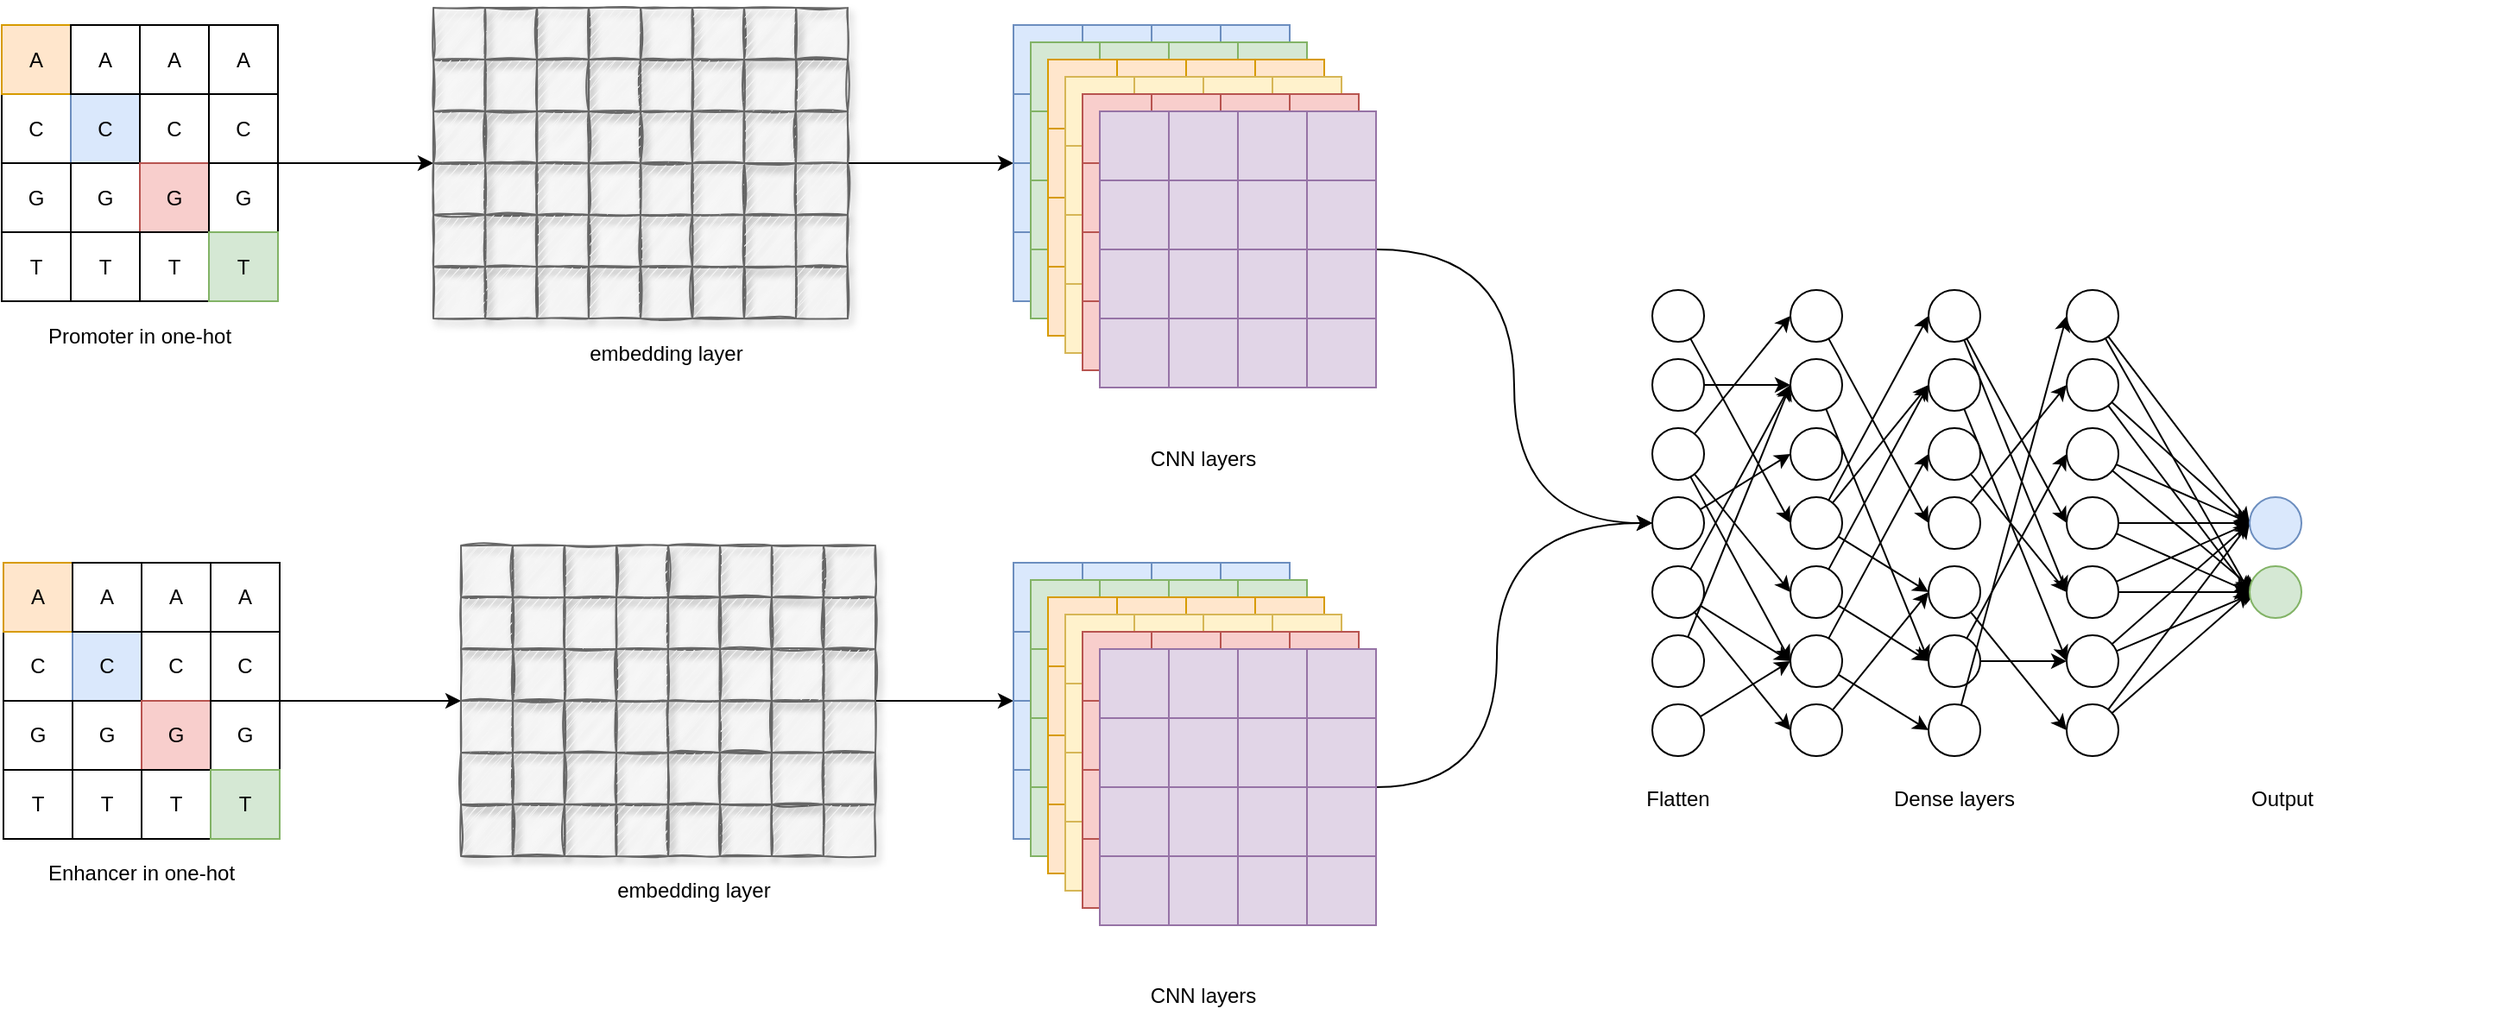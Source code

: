 <mxfile version="14.8.5" type="github">
  <diagram id="KxuiyelQ4g_LW83yEsCo" name="Page-1">
    <mxGraphModel dx="981" dy="526" grid="1" gridSize="10" guides="1" tooltips="1" connect="1" arrows="1" fold="1" page="1" pageScale="1" pageWidth="4681" pageHeight="3300" math="0" shadow="0">
      <root>
        <mxCell id="0" />
        <mxCell id="1" parent="0" />
        <mxCell id="44AiBCDxBOzTBdy34bFM-1" value="" style="rounded=0;whiteSpace=wrap;html=1;" parent="1" vertex="1">
          <mxGeometry x="149" y="117.5" width="40" height="160" as="geometry" />
        </mxCell>
        <mxCell id="44AiBCDxBOzTBdy34bFM-2" value="" style="rounded=0;whiteSpace=wrap;html=1;" parent="1" vertex="1">
          <mxGeometry x="149" y="157.5" width="40" height="40" as="geometry" />
        </mxCell>
        <mxCell id="44AiBCDxBOzTBdy34bFM-3" value="" style="rounded=0;whiteSpace=wrap;html=1;" parent="1" vertex="1">
          <mxGeometry x="149" y="197.5" width="40" height="40" as="geometry" />
        </mxCell>
        <mxCell id="44AiBCDxBOzTBdy34bFM-4" value="" style="rounded=0;whiteSpace=wrap;html=1;" parent="1" vertex="1">
          <mxGeometry x="149" y="237.5" width="40" height="40" as="geometry" />
        </mxCell>
        <mxCell id="44AiBCDxBOzTBdy34bFM-5" value="" style="rounded=0;whiteSpace=wrap;html=1;fillColor=#ffe6cc;strokeColor=#d79b00;" parent="1" vertex="1">
          <mxGeometry x="149" y="117.5" width="40" height="40" as="geometry" />
        </mxCell>
        <mxCell id="44AiBCDxBOzTBdy34bFM-6" value="&lt;div&gt;A&lt;/div&gt;" style="text;html=1;strokeColor=none;fillColor=none;align=center;verticalAlign=middle;whiteSpace=wrap;rounded=0;" parent="1" vertex="1">
          <mxGeometry x="149" y="127.5" width="40" height="20" as="geometry" />
        </mxCell>
        <mxCell id="44AiBCDxBOzTBdy34bFM-7" value="C" style="text;html=1;strokeColor=none;fillColor=none;align=center;verticalAlign=middle;whiteSpace=wrap;rounded=0;" parent="1" vertex="1">
          <mxGeometry x="149" y="167.5" width="40" height="20" as="geometry" />
        </mxCell>
        <mxCell id="44AiBCDxBOzTBdy34bFM-8" value="G" style="text;html=1;strokeColor=none;fillColor=none;align=center;verticalAlign=middle;whiteSpace=wrap;rounded=0;" parent="1" vertex="1">
          <mxGeometry x="149" y="207.5" width="40" height="20" as="geometry" />
        </mxCell>
        <mxCell id="44AiBCDxBOzTBdy34bFM-9" value="T" style="text;html=1;strokeColor=none;fillColor=none;align=center;verticalAlign=middle;whiteSpace=wrap;rounded=0;" parent="1" vertex="1">
          <mxGeometry x="149" y="247.5" width="40" height="20" as="geometry" />
        </mxCell>
        <mxCell id="44AiBCDxBOzTBdy34bFM-11" value="" style="rounded=0;whiteSpace=wrap;html=1;" parent="1" vertex="1">
          <mxGeometry x="189" y="117.5" width="40" height="160" as="geometry" />
        </mxCell>
        <mxCell id="44AiBCDxBOzTBdy34bFM-12" value="" style="rounded=0;whiteSpace=wrap;html=1;fillColor=#dae8fc;strokeColor=#6c8ebf;" parent="1" vertex="1">
          <mxGeometry x="189" y="157.5" width="40" height="40" as="geometry" />
        </mxCell>
        <mxCell id="44AiBCDxBOzTBdy34bFM-13" value="" style="rounded=0;whiteSpace=wrap;html=1;" parent="1" vertex="1">
          <mxGeometry x="189" y="197.5" width="40" height="40" as="geometry" />
        </mxCell>
        <mxCell id="44AiBCDxBOzTBdy34bFM-14" value="" style="rounded=0;whiteSpace=wrap;html=1;" parent="1" vertex="1">
          <mxGeometry x="189" y="237.5" width="40" height="40" as="geometry" />
        </mxCell>
        <mxCell id="44AiBCDxBOzTBdy34bFM-15" value="" style="rounded=0;whiteSpace=wrap;html=1;" parent="1" vertex="1">
          <mxGeometry x="189" y="117.5" width="40" height="40" as="geometry" />
        </mxCell>
        <mxCell id="44AiBCDxBOzTBdy34bFM-16" value="&lt;div&gt;A&lt;/div&gt;" style="text;html=1;strokeColor=none;fillColor=none;align=center;verticalAlign=middle;whiteSpace=wrap;rounded=0;" parent="1" vertex="1">
          <mxGeometry x="189" y="127.5" width="40" height="20" as="geometry" />
        </mxCell>
        <mxCell id="44AiBCDxBOzTBdy34bFM-17" value="C" style="text;html=1;strokeColor=none;fillColor=none;align=center;verticalAlign=middle;whiteSpace=wrap;rounded=0;" parent="1" vertex="1">
          <mxGeometry x="189" y="167.5" width="40" height="20" as="geometry" />
        </mxCell>
        <mxCell id="44AiBCDxBOzTBdy34bFM-18" value="G" style="text;html=1;strokeColor=none;fillColor=none;align=center;verticalAlign=middle;whiteSpace=wrap;rounded=0;" parent="1" vertex="1">
          <mxGeometry x="189" y="207.5" width="40" height="20" as="geometry" />
        </mxCell>
        <mxCell id="44AiBCDxBOzTBdy34bFM-19" value="T" style="text;html=1;strokeColor=none;fillColor=none;align=center;verticalAlign=middle;whiteSpace=wrap;rounded=0;" parent="1" vertex="1">
          <mxGeometry x="189" y="247.5" width="40" height="20" as="geometry" />
        </mxCell>
        <mxCell id="44AiBCDxBOzTBdy34bFM-20" value="" style="rounded=0;whiteSpace=wrap;html=1;" parent="1" vertex="1">
          <mxGeometry x="189" y="117.5" width="40" height="160" as="geometry" />
        </mxCell>
        <mxCell id="44AiBCDxBOzTBdy34bFM-21" value="" style="rounded=0;whiteSpace=wrap;html=1;fillColor=#dae8fc;strokeColor=#6c8ebf;" parent="1" vertex="1">
          <mxGeometry x="189" y="157.5" width="40" height="40" as="geometry" />
        </mxCell>
        <mxCell id="44AiBCDxBOzTBdy34bFM-22" value="" style="rounded=0;whiteSpace=wrap;html=1;" parent="1" vertex="1">
          <mxGeometry x="189" y="197.5" width="40" height="40" as="geometry" />
        </mxCell>
        <mxCell id="44AiBCDxBOzTBdy34bFM-23" value="" style="rounded=0;whiteSpace=wrap;html=1;" parent="1" vertex="1">
          <mxGeometry x="189" y="237.5" width="40" height="40" as="geometry" />
        </mxCell>
        <mxCell id="44AiBCDxBOzTBdy34bFM-24" value="" style="rounded=0;whiteSpace=wrap;html=1;" parent="1" vertex="1">
          <mxGeometry x="189" y="117.5" width="40" height="40" as="geometry" />
        </mxCell>
        <mxCell id="44AiBCDxBOzTBdy34bFM-25" value="&lt;div&gt;A&lt;/div&gt;" style="text;html=1;strokeColor=none;fillColor=none;align=center;verticalAlign=middle;whiteSpace=wrap;rounded=0;" parent="1" vertex="1">
          <mxGeometry x="189" y="127.5" width="40" height="20" as="geometry" />
        </mxCell>
        <mxCell id="44AiBCDxBOzTBdy34bFM-26" value="C" style="text;html=1;strokeColor=none;fillColor=none;align=center;verticalAlign=middle;whiteSpace=wrap;rounded=0;" parent="1" vertex="1">
          <mxGeometry x="189" y="167.5" width="40" height="20" as="geometry" />
        </mxCell>
        <mxCell id="44AiBCDxBOzTBdy34bFM-27" value="G" style="text;html=1;strokeColor=none;fillColor=none;align=center;verticalAlign=middle;whiteSpace=wrap;rounded=0;" parent="1" vertex="1">
          <mxGeometry x="189" y="207.5" width="40" height="20" as="geometry" />
        </mxCell>
        <mxCell id="44AiBCDxBOzTBdy34bFM-28" value="T" style="text;html=1;strokeColor=none;fillColor=none;align=center;verticalAlign=middle;whiteSpace=wrap;rounded=0;" parent="1" vertex="1">
          <mxGeometry x="189" y="247.5" width="40" height="20" as="geometry" />
        </mxCell>
        <mxCell id="44AiBCDxBOzTBdy34bFM-29" value="" style="rounded=0;whiteSpace=wrap;html=1;" parent="1" vertex="1">
          <mxGeometry x="229" y="117.5" width="40" height="160" as="geometry" />
        </mxCell>
        <mxCell id="44AiBCDxBOzTBdy34bFM-30" value="" style="rounded=0;whiteSpace=wrap;html=1;fillColor=#dae8fc;strokeColor=#6c8ebf;" parent="1" vertex="1">
          <mxGeometry x="229" y="157.5" width="40" height="40" as="geometry" />
        </mxCell>
        <mxCell id="44AiBCDxBOzTBdy34bFM-31" value="" style="rounded=0;whiteSpace=wrap;html=1;" parent="1" vertex="1">
          <mxGeometry x="229" y="197.5" width="40" height="40" as="geometry" />
        </mxCell>
        <mxCell id="44AiBCDxBOzTBdy34bFM-32" value="" style="rounded=0;whiteSpace=wrap;html=1;" parent="1" vertex="1">
          <mxGeometry x="229" y="237.5" width="40" height="40" as="geometry" />
        </mxCell>
        <mxCell id="44AiBCDxBOzTBdy34bFM-33" value="" style="rounded=0;whiteSpace=wrap;html=1;" parent="1" vertex="1">
          <mxGeometry x="229" y="117.5" width="40" height="40" as="geometry" />
        </mxCell>
        <mxCell id="44AiBCDxBOzTBdy34bFM-34" value="&lt;div&gt;A&lt;/div&gt;" style="text;html=1;strokeColor=none;fillColor=none;align=center;verticalAlign=middle;whiteSpace=wrap;rounded=0;" parent="1" vertex="1">
          <mxGeometry x="229" y="127.5" width="40" height="20" as="geometry" />
        </mxCell>
        <mxCell id="44AiBCDxBOzTBdy34bFM-35" value="C" style="text;html=1;strokeColor=none;fillColor=none;align=center;verticalAlign=middle;whiteSpace=wrap;rounded=0;" parent="1" vertex="1">
          <mxGeometry x="229" y="167.5" width="40" height="20" as="geometry" />
        </mxCell>
        <mxCell id="44AiBCDxBOzTBdy34bFM-36" value="G" style="text;html=1;strokeColor=none;fillColor=none;align=center;verticalAlign=middle;whiteSpace=wrap;rounded=0;" parent="1" vertex="1">
          <mxGeometry x="229" y="207.5" width="40" height="20" as="geometry" />
        </mxCell>
        <mxCell id="44AiBCDxBOzTBdy34bFM-37" value="T" style="text;html=1;strokeColor=none;fillColor=none;align=center;verticalAlign=middle;whiteSpace=wrap;rounded=0;" parent="1" vertex="1">
          <mxGeometry x="229" y="247.5" width="40" height="20" as="geometry" />
        </mxCell>
        <mxCell id="44AiBCDxBOzTBdy34bFM-38" value="" style="rounded=0;whiteSpace=wrap;html=1;" parent="1" vertex="1">
          <mxGeometry x="229" y="117.5" width="40" height="160" as="geometry" />
        </mxCell>
        <mxCell id="44AiBCDxBOzTBdy34bFM-39" value="" style="rounded=0;whiteSpace=wrap;html=1;" parent="1" vertex="1">
          <mxGeometry x="229" y="157.5" width="40" height="40" as="geometry" />
        </mxCell>
        <mxCell id="44AiBCDxBOzTBdy34bFM-40" value="" style="rounded=0;whiteSpace=wrap;html=1;fillColor=#f8cecc;strokeColor=#b85450;" parent="1" vertex="1">
          <mxGeometry x="229" y="197.5" width="40" height="40" as="geometry" />
        </mxCell>
        <mxCell id="44AiBCDxBOzTBdy34bFM-41" value="" style="rounded=0;whiteSpace=wrap;html=1;" parent="1" vertex="1">
          <mxGeometry x="229" y="237.5" width="40" height="40" as="geometry" />
        </mxCell>
        <mxCell id="44AiBCDxBOzTBdy34bFM-42" value="" style="rounded=0;whiteSpace=wrap;html=1;" parent="1" vertex="1">
          <mxGeometry x="229" y="117.5" width="40" height="40" as="geometry" />
        </mxCell>
        <mxCell id="44AiBCDxBOzTBdy34bFM-43" value="&lt;div&gt;A&lt;/div&gt;" style="text;html=1;strokeColor=none;fillColor=none;align=center;verticalAlign=middle;whiteSpace=wrap;rounded=0;" parent="1" vertex="1">
          <mxGeometry x="229" y="127.5" width="40" height="20" as="geometry" />
        </mxCell>
        <mxCell id="44AiBCDxBOzTBdy34bFM-44" value="C" style="text;html=1;strokeColor=none;fillColor=none;align=center;verticalAlign=middle;whiteSpace=wrap;rounded=0;" parent="1" vertex="1">
          <mxGeometry x="229" y="167.5" width="40" height="20" as="geometry" />
        </mxCell>
        <mxCell id="44AiBCDxBOzTBdy34bFM-45" value="G" style="text;html=1;strokeColor=none;fillColor=none;align=center;verticalAlign=middle;whiteSpace=wrap;rounded=0;" parent="1" vertex="1">
          <mxGeometry x="229" y="207.5" width="40" height="20" as="geometry" />
        </mxCell>
        <mxCell id="44AiBCDxBOzTBdy34bFM-46" value="T" style="text;html=1;strokeColor=none;fillColor=none;align=center;verticalAlign=middle;whiteSpace=wrap;rounded=0;" parent="1" vertex="1">
          <mxGeometry x="229" y="247.5" width="40" height="20" as="geometry" />
        </mxCell>
        <mxCell id="44AiBCDxBOzTBdy34bFM-47" value="" style="rounded=0;whiteSpace=wrap;html=1;" parent="1" vertex="1">
          <mxGeometry x="269" y="117.5" width="40" height="160" as="geometry" />
        </mxCell>
        <mxCell id="44AiBCDxBOzTBdy34bFM-48" value="" style="rounded=0;whiteSpace=wrap;html=1;fillColor=#dae8fc;strokeColor=#6c8ebf;" parent="1" vertex="1">
          <mxGeometry x="269" y="157.5" width="40" height="40" as="geometry" />
        </mxCell>
        <mxCell id="44AiBCDxBOzTBdy34bFM-49" value="" style="rounded=0;whiteSpace=wrap;html=1;" parent="1" vertex="1">
          <mxGeometry x="269" y="197.5" width="40" height="40" as="geometry" />
        </mxCell>
        <mxCell id="44AiBCDxBOzTBdy34bFM-50" value="" style="rounded=0;whiteSpace=wrap;html=1;" parent="1" vertex="1">
          <mxGeometry x="269" y="237.5" width="40" height="40" as="geometry" />
        </mxCell>
        <mxCell id="44AiBCDxBOzTBdy34bFM-51" value="" style="rounded=0;whiteSpace=wrap;html=1;" parent="1" vertex="1">
          <mxGeometry x="269" y="117.5" width="40" height="40" as="geometry" />
        </mxCell>
        <mxCell id="44AiBCDxBOzTBdy34bFM-52" value="&lt;div&gt;A&lt;/div&gt;" style="text;html=1;strokeColor=none;fillColor=none;align=center;verticalAlign=middle;whiteSpace=wrap;rounded=0;" parent="1" vertex="1">
          <mxGeometry x="269" y="127.5" width="40" height="20" as="geometry" />
        </mxCell>
        <mxCell id="44AiBCDxBOzTBdy34bFM-53" value="C" style="text;html=1;strokeColor=none;fillColor=none;align=center;verticalAlign=middle;whiteSpace=wrap;rounded=0;" parent="1" vertex="1">
          <mxGeometry x="269" y="167.5" width="40" height="20" as="geometry" />
        </mxCell>
        <mxCell id="44AiBCDxBOzTBdy34bFM-54" value="G" style="text;html=1;strokeColor=none;fillColor=none;align=center;verticalAlign=middle;whiteSpace=wrap;rounded=0;" parent="1" vertex="1">
          <mxGeometry x="269" y="207.5" width="40" height="20" as="geometry" />
        </mxCell>
        <mxCell id="44AiBCDxBOzTBdy34bFM-55" value="T" style="text;html=1;strokeColor=none;fillColor=none;align=center;verticalAlign=middle;whiteSpace=wrap;rounded=0;" parent="1" vertex="1">
          <mxGeometry x="269" y="247.5" width="40" height="20" as="geometry" />
        </mxCell>
        <mxCell id="44AiBCDxBOzTBdy34bFM-56" value="" style="rounded=0;whiteSpace=wrap;html=1;" parent="1" vertex="1">
          <mxGeometry x="269" y="117.5" width="40" height="160" as="geometry" />
        </mxCell>
        <mxCell id="4ptXgkVr047kW3-S0ShK-75" style="edgeStyle=none;rounded=1;jumpSize=20;orthogonalLoop=1;jettySize=auto;html=1;entryX=0;entryY=0;entryDx=0;entryDy=0;strokeWidth=1;exitX=1;exitY=1;exitDx=0;exitDy=0;" parent="1" source="44AiBCDxBOzTBdy34bFM-57" target="4ptXgkVr047kW3-S0ShK-49" edge="1">
          <mxGeometry relative="1" as="geometry" />
        </mxCell>
        <mxCell id="44AiBCDxBOzTBdy34bFM-57" value="" style="rounded=0;whiteSpace=wrap;html=1;" parent="1" vertex="1">
          <mxGeometry x="269" y="157.5" width="40" height="40" as="geometry" />
        </mxCell>
        <mxCell id="44AiBCDxBOzTBdy34bFM-58" value="" style="rounded=0;whiteSpace=wrap;html=1;" parent="1" vertex="1">
          <mxGeometry x="269" y="197.5" width="40" height="40" as="geometry" />
        </mxCell>
        <mxCell id="44AiBCDxBOzTBdy34bFM-59" value="" style="rounded=0;whiteSpace=wrap;html=1;fillColor=#d5e8d4;strokeColor=#82b366;" parent="1" vertex="1">
          <mxGeometry x="269" y="237.5" width="40" height="40" as="geometry" />
        </mxCell>
        <mxCell id="44AiBCDxBOzTBdy34bFM-60" value="" style="rounded=0;whiteSpace=wrap;html=1;" parent="1" vertex="1">
          <mxGeometry x="269" y="117.5" width="40" height="40" as="geometry" />
        </mxCell>
        <mxCell id="44AiBCDxBOzTBdy34bFM-61" value="&lt;div&gt;A&lt;/div&gt;" style="text;html=1;strokeColor=none;fillColor=none;align=center;verticalAlign=middle;whiteSpace=wrap;rounded=0;" parent="1" vertex="1">
          <mxGeometry x="269" y="127.5" width="40" height="20" as="geometry" />
        </mxCell>
        <mxCell id="44AiBCDxBOzTBdy34bFM-62" value="C" style="text;html=1;align=center;verticalAlign=middle;whiteSpace=wrap;rounded=0;" parent="1" vertex="1">
          <mxGeometry x="269" y="167.5" width="40" height="20" as="geometry" />
        </mxCell>
        <mxCell id="44AiBCDxBOzTBdy34bFM-63" value="G" style="text;html=1;strokeColor=none;fillColor=none;align=center;verticalAlign=middle;whiteSpace=wrap;rounded=0;" parent="1" vertex="1">
          <mxGeometry x="269" y="207.5" width="40" height="20" as="geometry" />
        </mxCell>
        <mxCell id="44AiBCDxBOzTBdy34bFM-64" value="T" style="text;html=1;strokeColor=none;fillColor=none;align=center;verticalAlign=middle;whiteSpace=wrap;rounded=0;" parent="1" vertex="1">
          <mxGeometry x="269" y="247.5" width="40" height="20" as="geometry" />
        </mxCell>
        <mxCell id="44AiBCDxBOzTBdy34bFM-65" value="&lt;div&gt;Promoter in one-hot&lt;/div&gt;" style="text;html=1;strokeColor=none;fillColor=none;align=center;verticalAlign=middle;whiteSpace=wrap;rounded=0;" parent="1" vertex="1">
          <mxGeometry x="149" y="287.5" width="160" height="20" as="geometry" />
        </mxCell>
        <mxCell id="44AiBCDxBOzTBdy34bFM-66" value="" style="rounded=0;whiteSpace=wrap;html=1;" parent="1" vertex="1">
          <mxGeometry x="150" y="429" width="40" height="160" as="geometry" />
        </mxCell>
        <mxCell id="44AiBCDxBOzTBdy34bFM-67" value="" style="rounded=0;whiteSpace=wrap;html=1;" parent="1" vertex="1">
          <mxGeometry x="150" y="469" width="40" height="40" as="geometry" />
        </mxCell>
        <mxCell id="44AiBCDxBOzTBdy34bFM-68" value="" style="rounded=0;whiteSpace=wrap;html=1;" parent="1" vertex="1">
          <mxGeometry x="150" y="509" width="40" height="40" as="geometry" />
        </mxCell>
        <mxCell id="44AiBCDxBOzTBdy34bFM-69" value="" style="rounded=0;whiteSpace=wrap;html=1;" parent="1" vertex="1">
          <mxGeometry x="150" y="549" width="40" height="40" as="geometry" />
        </mxCell>
        <mxCell id="44AiBCDxBOzTBdy34bFM-70" value="" style="rounded=0;whiteSpace=wrap;html=1;fillColor=#ffe6cc;strokeColor=#d79b00;" parent="1" vertex="1">
          <mxGeometry x="150" y="429" width="40" height="40" as="geometry" />
        </mxCell>
        <mxCell id="44AiBCDxBOzTBdy34bFM-71" value="&lt;div&gt;A&lt;/div&gt;" style="text;html=1;strokeColor=none;fillColor=none;align=center;verticalAlign=middle;whiteSpace=wrap;rounded=0;" parent="1" vertex="1">
          <mxGeometry x="150" y="439" width="40" height="20" as="geometry" />
        </mxCell>
        <mxCell id="44AiBCDxBOzTBdy34bFM-72" value="C" style="text;html=1;strokeColor=none;fillColor=none;align=center;verticalAlign=middle;whiteSpace=wrap;rounded=0;" parent="1" vertex="1">
          <mxGeometry x="150" y="479" width="40" height="20" as="geometry" />
        </mxCell>
        <mxCell id="44AiBCDxBOzTBdy34bFM-73" value="G" style="text;html=1;strokeColor=none;fillColor=none;align=center;verticalAlign=middle;whiteSpace=wrap;rounded=0;" parent="1" vertex="1">
          <mxGeometry x="150" y="519" width="40" height="20" as="geometry" />
        </mxCell>
        <mxCell id="44AiBCDxBOzTBdy34bFM-74" value="T" style="text;html=1;strokeColor=none;fillColor=none;align=center;verticalAlign=middle;whiteSpace=wrap;rounded=0;" parent="1" vertex="1">
          <mxGeometry x="150" y="559" width="40" height="20" as="geometry" />
        </mxCell>
        <mxCell id="44AiBCDxBOzTBdy34bFM-75" value="" style="rounded=0;whiteSpace=wrap;html=1;" parent="1" vertex="1">
          <mxGeometry x="190" y="429" width="40" height="160" as="geometry" />
        </mxCell>
        <mxCell id="44AiBCDxBOzTBdy34bFM-76" value="" style="rounded=0;whiteSpace=wrap;html=1;fillColor=#dae8fc;strokeColor=#6c8ebf;" parent="1" vertex="1">
          <mxGeometry x="190" y="469" width="40" height="40" as="geometry" />
        </mxCell>
        <mxCell id="44AiBCDxBOzTBdy34bFM-77" value="" style="rounded=0;whiteSpace=wrap;html=1;" parent="1" vertex="1">
          <mxGeometry x="190" y="509" width="40" height="40" as="geometry" />
        </mxCell>
        <mxCell id="44AiBCDxBOzTBdy34bFM-78" value="" style="rounded=0;whiteSpace=wrap;html=1;" parent="1" vertex="1">
          <mxGeometry x="190" y="549" width="40" height="40" as="geometry" />
        </mxCell>
        <mxCell id="44AiBCDxBOzTBdy34bFM-79" value="" style="rounded=0;whiteSpace=wrap;html=1;" parent="1" vertex="1">
          <mxGeometry x="190" y="429" width="40" height="40" as="geometry" />
        </mxCell>
        <mxCell id="44AiBCDxBOzTBdy34bFM-80" value="&lt;div&gt;A&lt;/div&gt;" style="text;html=1;strokeColor=none;fillColor=none;align=center;verticalAlign=middle;whiteSpace=wrap;rounded=0;" parent="1" vertex="1">
          <mxGeometry x="190" y="439" width="40" height="20" as="geometry" />
        </mxCell>
        <mxCell id="44AiBCDxBOzTBdy34bFM-81" value="C" style="text;html=1;strokeColor=none;fillColor=none;align=center;verticalAlign=middle;whiteSpace=wrap;rounded=0;" parent="1" vertex="1">
          <mxGeometry x="190" y="479" width="40" height="20" as="geometry" />
        </mxCell>
        <mxCell id="44AiBCDxBOzTBdy34bFM-82" value="G" style="text;html=1;strokeColor=none;fillColor=none;align=center;verticalAlign=middle;whiteSpace=wrap;rounded=0;" parent="1" vertex="1">
          <mxGeometry x="190" y="519" width="40" height="20" as="geometry" />
        </mxCell>
        <mxCell id="44AiBCDxBOzTBdy34bFM-83" value="T" style="text;html=1;strokeColor=none;fillColor=none;align=center;verticalAlign=middle;whiteSpace=wrap;rounded=0;" parent="1" vertex="1">
          <mxGeometry x="190" y="559" width="40" height="20" as="geometry" />
        </mxCell>
        <mxCell id="44AiBCDxBOzTBdy34bFM-84" value="" style="rounded=0;whiteSpace=wrap;html=1;" parent="1" vertex="1">
          <mxGeometry x="190" y="429" width="40" height="160" as="geometry" />
        </mxCell>
        <mxCell id="44AiBCDxBOzTBdy34bFM-85" value="" style="rounded=0;whiteSpace=wrap;html=1;fillColor=#dae8fc;strokeColor=#6c8ebf;" parent="1" vertex="1">
          <mxGeometry x="190" y="469" width="40" height="40" as="geometry" />
        </mxCell>
        <mxCell id="44AiBCDxBOzTBdy34bFM-86" value="" style="rounded=0;whiteSpace=wrap;html=1;" parent="1" vertex="1">
          <mxGeometry x="190" y="509" width="40" height="40" as="geometry" />
        </mxCell>
        <mxCell id="44AiBCDxBOzTBdy34bFM-87" value="" style="rounded=0;whiteSpace=wrap;html=1;" parent="1" vertex="1">
          <mxGeometry x="190" y="549" width="40" height="40" as="geometry" />
        </mxCell>
        <mxCell id="44AiBCDxBOzTBdy34bFM-88" value="" style="rounded=0;whiteSpace=wrap;html=1;" parent="1" vertex="1">
          <mxGeometry x="190" y="429" width="40" height="40" as="geometry" />
        </mxCell>
        <mxCell id="44AiBCDxBOzTBdy34bFM-89" value="&lt;div&gt;A&lt;/div&gt;" style="text;html=1;strokeColor=none;fillColor=none;align=center;verticalAlign=middle;whiteSpace=wrap;rounded=0;" parent="1" vertex="1">
          <mxGeometry x="190" y="439" width="40" height="20" as="geometry" />
        </mxCell>
        <mxCell id="44AiBCDxBOzTBdy34bFM-90" value="C" style="text;html=1;strokeColor=none;fillColor=none;align=center;verticalAlign=middle;whiteSpace=wrap;rounded=0;" parent="1" vertex="1">
          <mxGeometry x="190" y="479" width="40" height="20" as="geometry" />
        </mxCell>
        <mxCell id="44AiBCDxBOzTBdy34bFM-91" value="G" style="text;html=1;strokeColor=none;fillColor=none;align=center;verticalAlign=middle;whiteSpace=wrap;rounded=0;" parent="1" vertex="1">
          <mxGeometry x="190" y="519" width="40" height="20" as="geometry" />
        </mxCell>
        <mxCell id="44AiBCDxBOzTBdy34bFM-92" value="T" style="text;html=1;strokeColor=none;fillColor=none;align=center;verticalAlign=middle;whiteSpace=wrap;rounded=0;" parent="1" vertex="1">
          <mxGeometry x="190" y="559" width="40" height="20" as="geometry" />
        </mxCell>
        <mxCell id="44AiBCDxBOzTBdy34bFM-93" value="" style="rounded=0;whiteSpace=wrap;html=1;" parent="1" vertex="1">
          <mxGeometry x="230" y="429" width="40" height="160" as="geometry" />
        </mxCell>
        <mxCell id="44AiBCDxBOzTBdy34bFM-94" value="" style="rounded=0;whiteSpace=wrap;html=1;fillColor=#dae8fc;strokeColor=#6c8ebf;" parent="1" vertex="1">
          <mxGeometry x="230" y="469" width="40" height="40" as="geometry" />
        </mxCell>
        <mxCell id="44AiBCDxBOzTBdy34bFM-95" value="" style="rounded=0;whiteSpace=wrap;html=1;" parent="1" vertex="1">
          <mxGeometry x="230" y="509" width="40" height="40" as="geometry" />
        </mxCell>
        <mxCell id="44AiBCDxBOzTBdy34bFM-96" value="" style="rounded=0;whiteSpace=wrap;html=1;" parent="1" vertex="1">
          <mxGeometry x="230" y="549" width="40" height="40" as="geometry" />
        </mxCell>
        <mxCell id="44AiBCDxBOzTBdy34bFM-97" value="" style="rounded=0;whiteSpace=wrap;html=1;" parent="1" vertex="1">
          <mxGeometry x="230" y="429" width="40" height="40" as="geometry" />
        </mxCell>
        <mxCell id="44AiBCDxBOzTBdy34bFM-98" value="&lt;div&gt;A&lt;/div&gt;" style="text;html=1;strokeColor=none;fillColor=none;align=center;verticalAlign=middle;whiteSpace=wrap;rounded=0;" parent="1" vertex="1">
          <mxGeometry x="230" y="439" width="40" height="20" as="geometry" />
        </mxCell>
        <mxCell id="44AiBCDxBOzTBdy34bFM-99" value="C" style="text;html=1;strokeColor=none;fillColor=none;align=center;verticalAlign=middle;whiteSpace=wrap;rounded=0;" parent="1" vertex="1">
          <mxGeometry x="230" y="479" width="40" height="20" as="geometry" />
        </mxCell>
        <mxCell id="44AiBCDxBOzTBdy34bFM-100" value="G" style="text;html=1;strokeColor=none;fillColor=none;align=center;verticalAlign=middle;whiteSpace=wrap;rounded=0;" parent="1" vertex="1">
          <mxGeometry x="230" y="519" width="40" height="20" as="geometry" />
        </mxCell>
        <mxCell id="44AiBCDxBOzTBdy34bFM-101" value="T" style="text;html=1;strokeColor=none;fillColor=none;align=center;verticalAlign=middle;whiteSpace=wrap;rounded=0;" parent="1" vertex="1">
          <mxGeometry x="230" y="559" width="40" height="20" as="geometry" />
        </mxCell>
        <mxCell id="44AiBCDxBOzTBdy34bFM-102" value="" style="rounded=0;whiteSpace=wrap;html=1;" parent="1" vertex="1">
          <mxGeometry x="230" y="429" width="40" height="160" as="geometry" />
        </mxCell>
        <mxCell id="44AiBCDxBOzTBdy34bFM-103" value="" style="rounded=0;whiteSpace=wrap;html=1;" parent="1" vertex="1">
          <mxGeometry x="230" y="469" width="40" height="40" as="geometry" />
        </mxCell>
        <mxCell id="44AiBCDxBOzTBdy34bFM-104" value="" style="rounded=0;whiteSpace=wrap;html=1;fillColor=#f8cecc;strokeColor=#b85450;" parent="1" vertex="1">
          <mxGeometry x="230" y="509" width="40" height="40" as="geometry" />
        </mxCell>
        <mxCell id="44AiBCDxBOzTBdy34bFM-105" value="" style="rounded=0;whiteSpace=wrap;html=1;" parent="1" vertex="1">
          <mxGeometry x="230" y="549" width="40" height="40" as="geometry" />
        </mxCell>
        <mxCell id="44AiBCDxBOzTBdy34bFM-106" value="" style="rounded=0;whiteSpace=wrap;html=1;" parent="1" vertex="1">
          <mxGeometry x="230" y="429" width="40" height="40" as="geometry" />
        </mxCell>
        <mxCell id="44AiBCDxBOzTBdy34bFM-107" value="&lt;div&gt;A&lt;/div&gt;" style="text;html=1;strokeColor=none;fillColor=none;align=center;verticalAlign=middle;whiteSpace=wrap;rounded=0;" parent="1" vertex="1">
          <mxGeometry x="230" y="439" width="40" height="20" as="geometry" />
        </mxCell>
        <mxCell id="44AiBCDxBOzTBdy34bFM-108" value="C" style="text;html=1;strokeColor=none;fillColor=none;align=center;verticalAlign=middle;whiteSpace=wrap;rounded=0;" parent="1" vertex="1">
          <mxGeometry x="230" y="479" width="40" height="20" as="geometry" />
        </mxCell>
        <mxCell id="44AiBCDxBOzTBdy34bFM-109" value="G" style="text;html=1;strokeColor=none;fillColor=none;align=center;verticalAlign=middle;whiteSpace=wrap;rounded=0;" parent="1" vertex="1">
          <mxGeometry x="230" y="519" width="40" height="20" as="geometry" />
        </mxCell>
        <mxCell id="44AiBCDxBOzTBdy34bFM-110" value="T" style="text;html=1;strokeColor=none;fillColor=none;align=center;verticalAlign=middle;whiteSpace=wrap;rounded=0;" parent="1" vertex="1">
          <mxGeometry x="230" y="559" width="40" height="20" as="geometry" />
        </mxCell>
        <mxCell id="44AiBCDxBOzTBdy34bFM-111" value="" style="rounded=0;whiteSpace=wrap;html=1;" parent="1" vertex="1">
          <mxGeometry x="270" y="429" width="40" height="160" as="geometry" />
        </mxCell>
        <mxCell id="44AiBCDxBOzTBdy34bFM-112" value="" style="rounded=0;whiteSpace=wrap;html=1;fillColor=#dae8fc;strokeColor=#6c8ebf;" parent="1" vertex="1">
          <mxGeometry x="270" y="469" width="40" height="40" as="geometry" />
        </mxCell>
        <mxCell id="44AiBCDxBOzTBdy34bFM-113" value="" style="rounded=0;whiteSpace=wrap;html=1;" parent="1" vertex="1">
          <mxGeometry x="270" y="509" width="40" height="40" as="geometry" />
        </mxCell>
        <mxCell id="44AiBCDxBOzTBdy34bFM-114" value="" style="rounded=0;whiteSpace=wrap;html=1;" parent="1" vertex="1">
          <mxGeometry x="270" y="549" width="40" height="40" as="geometry" />
        </mxCell>
        <mxCell id="44AiBCDxBOzTBdy34bFM-115" value="" style="rounded=0;whiteSpace=wrap;html=1;" parent="1" vertex="1">
          <mxGeometry x="270" y="429" width="40" height="40" as="geometry" />
        </mxCell>
        <mxCell id="44AiBCDxBOzTBdy34bFM-116" value="&lt;div&gt;A&lt;/div&gt;" style="text;html=1;strokeColor=none;fillColor=none;align=center;verticalAlign=middle;whiteSpace=wrap;rounded=0;" parent="1" vertex="1">
          <mxGeometry x="270" y="439" width="40" height="20" as="geometry" />
        </mxCell>
        <mxCell id="44AiBCDxBOzTBdy34bFM-117" value="C" style="text;html=1;strokeColor=none;fillColor=none;align=center;verticalAlign=middle;whiteSpace=wrap;rounded=0;" parent="1" vertex="1">
          <mxGeometry x="270" y="479" width="40" height="20" as="geometry" />
        </mxCell>
        <mxCell id="44AiBCDxBOzTBdy34bFM-118" value="G" style="text;html=1;strokeColor=none;fillColor=none;align=center;verticalAlign=middle;whiteSpace=wrap;rounded=0;" parent="1" vertex="1">
          <mxGeometry x="270" y="519" width="40" height="20" as="geometry" />
        </mxCell>
        <mxCell id="44AiBCDxBOzTBdy34bFM-119" value="T" style="text;html=1;strokeColor=none;fillColor=none;align=center;verticalAlign=middle;whiteSpace=wrap;rounded=0;" parent="1" vertex="1">
          <mxGeometry x="270" y="559" width="40" height="20" as="geometry" />
        </mxCell>
        <mxCell id="44AiBCDxBOzTBdy34bFM-120" value="" style="rounded=0;whiteSpace=wrap;html=1;" parent="1" vertex="1">
          <mxGeometry x="270" y="429" width="40" height="160" as="geometry" />
        </mxCell>
        <mxCell id="44AiBCDxBOzTBdy34bFM-121" value="" style="rounded=0;whiteSpace=wrap;html=1;" parent="1" vertex="1">
          <mxGeometry x="270" y="469" width="40" height="40" as="geometry" />
        </mxCell>
        <mxCell id="44AiBCDxBOzTBdy34bFM-122" value="" style="rounded=0;whiteSpace=wrap;html=1;" parent="1" vertex="1">
          <mxGeometry x="270" y="509" width="40" height="40" as="geometry" />
        </mxCell>
        <mxCell id="44AiBCDxBOzTBdy34bFM-123" value="" style="rounded=0;whiteSpace=wrap;html=1;fillColor=#d5e8d4;strokeColor=#82b366;" parent="1" vertex="1">
          <mxGeometry x="270" y="549" width="40" height="40" as="geometry" />
        </mxCell>
        <mxCell id="44AiBCDxBOzTBdy34bFM-124" value="" style="rounded=0;whiteSpace=wrap;html=1;" parent="1" vertex="1">
          <mxGeometry x="270" y="429" width="40" height="40" as="geometry" />
        </mxCell>
        <mxCell id="44AiBCDxBOzTBdy34bFM-125" value="&lt;div&gt;A&lt;/div&gt;" style="text;html=1;strokeColor=none;fillColor=none;align=center;verticalAlign=middle;whiteSpace=wrap;rounded=0;" parent="1" vertex="1">
          <mxGeometry x="270" y="439" width="40" height="20" as="geometry" />
        </mxCell>
        <mxCell id="4ptXgkVr047kW3-S0ShK-126" style="edgeStyle=none;rounded=1;jumpSize=20;orthogonalLoop=1;jettySize=auto;html=1;entryX=0;entryY=0;entryDx=0;entryDy=0;strokeWidth=1;exitX=1;exitY=0;exitDx=0;exitDy=0;" parent="1" source="44AiBCDxBOzTBdy34bFM-122" target="4ptXgkVr047kW3-S0ShK-100" edge="1">
          <mxGeometry relative="1" as="geometry" />
        </mxCell>
        <mxCell id="44AiBCDxBOzTBdy34bFM-126" value="C" style="text;html=1;align=center;verticalAlign=middle;whiteSpace=wrap;rounded=0;" parent="1" vertex="1">
          <mxGeometry x="270" y="479" width="40" height="20" as="geometry" />
        </mxCell>
        <mxCell id="44AiBCDxBOzTBdy34bFM-127" value="G" style="text;html=1;strokeColor=none;fillColor=none;align=center;verticalAlign=middle;whiteSpace=wrap;rounded=0;" parent="1" vertex="1">
          <mxGeometry x="270" y="519" width="40" height="20" as="geometry" />
        </mxCell>
        <mxCell id="44AiBCDxBOzTBdy34bFM-128" value="T" style="text;html=1;strokeColor=none;fillColor=none;align=center;verticalAlign=middle;whiteSpace=wrap;rounded=0;" parent="1" vertex="1">
          <mxGeometry x="270" y="559" width="40" height="20" as="geometry" />
        </mxCell>
        <mxCell id="44AiBCDxBOzTBdy34bFM-129" value="&lt;div&gt;Enhancer in one-hot&lt;/div&gt;" style="text;html=1;strokeColor=none;fillColor=none;align=center;verticalAlign=middle;whiteSpace=wrap;rounded=0;" parent="1" vertex="1">
          <mxGeometry x="150" y="599" width="160" height="20" as="geometry" />
        </mxCell>
        <mxCell id="4ptXgkVr047kW3-S0ShK-8" value="" style="rounded=0;whiteSpace=wrap;html=1;shadow=1;glass=0;sketch=1;fillColor=#f5f5f5;strokeColor=#666666;fontColor=#333333;" parent="1" vertex="1">
          <mxGeometry x="429" y="107.5" width="30" height="30" as="geometry" />
        </mxCell>
        <mxCell id="4ptXgkVr047kW3-S0ShK-9" value="" style="rounded=0;whiteSpace=wrap;html=1;shadow=1;glass=0;sketch=1;fillColor=#f5f5f5;strokeColor=#666666;fontColor=#333333;" parent="1" vertex="1">
          <mxGeometry x="399" y="107.5" width="30" height="30" as="geometry" />
        </mxCell>
        <mxCell id="4ptXgkVr047kW3-S0ShK-10" value="" style="rounded=0;whiteSpace=wrap;html=1;shadow=1;glass=0;sketch=1;fillColor=#f5f5f5;strokeColor=#666666;fontColor=#333333;" parent="1" vertex="1">
          <mxGeometry x="459" y="107.5" width="30" height="30" as="geometry" />
        </mxCell>
        <mxCell id="4ptXgkVr047kW3-S0ShK-12" value="" style="rounded=0;whiteSpace=wrap;html=1;shadow=1;glass=0;sketch=1;fillColor=#f5f5f5;strokeColor=#666666;fontColor=#333333;" parent="1" vertex="1">
          <mxGeometry x="519" y="107.5" width="30" height="30" as="geometry" />
        </mxCell>
        <mxCell id="4ptXgkVr047kW3-S0ShK-13" value="" style="rounded=0;whiteSpace=wrap;html=1;shadow=1;glass=0;sketch=1;fillColor=#f5f5f5;strokeColor=#666666;fontColor=#333333;" parent="1" vertex="1">
          <mxGeometry x="489" y="107.5" width="30" height="30" as="geometry" />
        </mxCell>
        <mxCell id="4ptXgkVr047kW3-S0ShK-14" value="" style="rounded=0;whiteSpace=wrap;html=1;shadow=1;glass=0;sketch=1;fillColor=#f5f5f5;strokeColor=#666666;fontColor=#333333;" parent="1" vertex="1">
          <mxGeometry x="549" y="107.5" width="30" height="30" as="geometry" />
        </mxCell>
        <mxCell id="4ptXgkVr047kW3-S0ShK-16" value="" style="rounded=0;whiteSpace=wrap;html=1;shadow=1;glass=0;sketch=1;fillColor=#f5f5f5;strokeColor=#666666;fontColor=#333333;" parent="1" vertex="1">
          <mxGeometry x="429" y="137.5" width="30" height="30" as="geometry" />
        </mxCell>
        <mxCell id="4ptXgkVr047kW3-S0ShK-17" value="" style="rounded=0;whiteSpace=wrap;html=1;shadow=1;glass=0;sketch=1;fillColor=#f5f5f5;strokeColor=#666666;fontColor=#333333;" parent="1" vertex="1">
          <mxGeometry x="399" y="137.5" width="30" height="30" as="geometry" />
        </mxCell>
        <mxCell id="4ptXgkVr047kW3-S0ShK-18" value="" style="rounded=0;whiteSpace=wrap;html=1;shadow=1;glass=0;sketch=1;fillColor=#f5f5f5;strokeColor=#666666;fontColor=#333333;" parent="1" vertex="1">
          <mxGeometry x="459" y="137.5" width="30" height="30" as="geometry" />
        </mxCell>
        <mxCell id="4ptXgkVr047kW3-S0ShK-19" value="" style="rounded=0;whiteSpace=wrap;html=1;shadow=1;glass=0;sketch=1;fillColor=#f5f5f5;strokeColor=#666666;fontColor=#333333;" parent="1" vertex="1">
          <mxGeometry x="519" y="137.5" width="30" height="30" as="geometry" />
        </mxCell>
        <mxCell id="4ptXgkVr047kW3-S0ShK-20" value="" style="rounded=0;whiteSpace=wrap;html=1;shadow=1;glass=0;sketch=1;fillColor=#f5f5f5;strokeColor=#666666;fontColor=#333333;" parent="1" vertex="1">
          <mxGeometry x="489" y="137.5" width="30" height="30" as="geometry" />
        </mxCell>
        <mxCell id="4ptXgkVr047kW3-S0ShK-21" value="" style="rounded=0;whiteSpace=wrap;html=1;shadow=1;glass=0;sketch=1;fillColor=#f5f5f5;strokeColor=#666666;fontColor=#333333;" parent="1" vertex="1">
          <mxGeometry x="549" y="137.5" width="30" height="30" as="geometry" />
        </mxCell>
        <mxCell id="4ptXgkVr047kW3-S0ShK-22" value="" style="rounded=0;whiteSpace=wrap;html=1;shadow=1;glass=0;sketch=1;fillColor=#f5f5f5;strokeColor=#666666;fontColor=#333333;" parent="1" vertex="1">
          <mxGeometry x="609" y="107.5" width="30" height="30" as="geometry" />
        </mxCell>
        <mxCell id="4ptXgkVr047kW3-S0ShK-23" value="" style="rounded=0;whiteSpace=wrap;html=1;shadow=1;glass=0;sketch=1;fillColor=#f5f5f5;strokeColor=#666666;fontColor=#333333;" parent="1" vertex="1">
          <mxGeometry x="579" y="137.5" width="30" height="30" as="geometry" />
        </mxCell>
        <mxCell id="4ptXgkVr047kW3-S0ShK-24" value="" style="rounded=0;whiteSpace=wrap;html=1;shadow=1;glass=0;sketch=1;fillColor=#f5f5f5;strokeColor=#666666;fontColor=#333333;" parent="1" vertex="1">
          <mxGeometry x="579" y="107.5" width="30" height="30" as="geometry" />
        </mxCell>
        <mxCell id="4ptXgkVr047kW3-S0ShK-25" value="" style="rounded=0;whiteSpace=wrap;html=1;shadow=1;glass=0;sketch=1;fillColor=#f5f5f5;strokeColor=#666666;fontColor=#333333;" parent="1" vertex="1">
          <mxGeometry x="609" y="137.5" width="30" height="30" as="geometry" />
        </mxCell>
        <mxCell id="4ptXgkVr047kW3-S0ShK-42" value="" style="rounded=0;whiteSpace=wrap;html=1;shadow=1;glass=0;sketch=1;fillColor=#f5f5f5;strokeColor=#666666;fontColor=#333333;" parent="1" vertex="1">
          <mxGeometry x="429" y="167.5" width="30" height="30" as="geometry" />
        </mxCell>
        <mxCell id="4ptXgkVr047kW3-S0ShK-43" value="" style="rounded=0;whiteSpace=wrap;html=1;shadow=1;glass=0;sketch=1;fillColor=#f5f5f5;strokeColor=#666666;fontColor=#333333;" parent="1" vertex="1">
          <mxGeometry x="399" y="167.5" width="30" height="30" as="geometry" />
        </mxCell>
        <mxCell id="4ptXgkVr047kW3-S0ShK-44" value="" style="rounded=0;whiteSpace=wrap;html=1;shadow=1;glass=0;sketch=1;fillColor=#f5f5f5;strokeColor=#666666;fontColor=#333333;" parent="1" vertex="1">
          <mxGeometry x="459" y="167.5" width="30" height="30" as="geometry" />
        </mxCell>
        <mxCell id="4ptXgkVr047kW3-S0ShK-45" value="" style="rounded=0;whiteSpace=wrap;html=1;shadow=1;glass=0;sketch=1;fillColor=#f5f5f5;strokeColor=#666666;fontColor=#333333;" parent="1" vertex="1">
          <mxGeometry x="519" y="167.5" width="30" height="30" as="geometry" />
        </mxCell>
        <mxCell id="4ptXgkVr047kW3-S0ShK-46" value="" style="rounded=0;whiteSpace=wrap;html=1;shadow=1;glass=0;sketch=1;fillColor=#f5f5f5;strokeColor=#666666;fontColor=#333333;" parent="1" vertex="1">
          <mxGeometry x="489" y="167.5" width="30" height="30" as="geometry" />
        </mxCell>
        <mxCell id="4ptXgkVr047kW3-S0ShK-47" value="" style="rounded=0;whiteSpace=wrap;html=1;shadow=1;glass=0;sketch=1;fillColor=#f5f5f5;strokeColor=#666666;fontColor=#333333;" parent="1" vertex="1">
          <mxGeometry x="549" y="167.5" width="30" height="30" as="geometry" />
        </mxCell>
        <mxCell id="4ptXgkVr047kW3-S0ShK-48" value="" style="rounded=0;whiteSpace=wrap;html=1;shadow=1;glass=0;sketch=1;fillColor=#f5f5f5;strokeColor=#666666;fontColor=#333333;" parent="1" vertex="1">
          <mxGeometry x="429" y="197.5" width="30" height="30" as="geometry" />
        </mxCell>
        <mxCell id="4ptXgkVr047kW3-S0ShK-49" value="" style="rounded=0;whiteSpace=wrap;html=1;shadow=1;glass=0;sketch=1;fillColor=#f5f5f5;strokeColor=#666666;fontColor=#333333;" parent="1" vertex="1">
          <mxGeometry x="399" y="197.5" width="30" height="30" as="geometry" />
        </mxCell>
        <mxCell id="4ptXgkVr047kW3-S0ShK-50" value="" style="rounded=0;whiteSpace=wrap;html=1;shadow=1;glass=0;sketch=1;fillColor=#f5f5f5;strokeColor=#666666;fontColor=#333333;" parent="1" vertex="1">
          <mxGeometry x="459" y="197.5" width="30" height="30" as="geometry" />
        </mxCell>
        <mxCell id="4ptXgkVr047kW3-S0ShK-51" value="" style="rounded=0;whiteSpace=wrap;html=1;shadow=1;glass=0;sketch=1;fillColor=#f5f5f5;strokeColor=#666666;fontColor=#333333;" parent="1" vertex="1">
          <mxGeometry x="519" y="197.5" width="30" height="30" as="geometry" />
        </mxCell>
        <mxCell id="4ptXgkVr047kW3-S0ShK-52" value="" style="rounded=0;whiteSpace=wrap;html=1;shadow=1;glass=0;sketch=1;fillColor=#f5f5f5;strokeColor=#666666;fontColor=#333333;" parent="1" vertex="1">
          <mxGeometry x="489" y="197.5" width="30" height="30" as="geometry" />
        </mxCell>
        <mxCell id="4ptXgkVr047kW3-S0ShK-53" value="" style="rounded=0;whiteSpace=wrap;html=1;shadow=1;glass=0;sketch=1;fillColor=#f5f5f5;strokeColor=#666666;fontColor=#333333;" parent="1" vertex="1">
          <mxGeometry x="549" y="197.5" width="30" height="30" as="geometry" />
        </mxCell>
        <mxCell id="4ptXgkVr047kW3-S0ShK-76" style="edgeStyle=none;rounded=1;jumpSize=20;orthogonalLoop=1;jettySize=auto;html=1;entryX=0;entryY=0;entryDx=0;entryDy=0;strokeWidth=1;exitX=1;exitY=1;exitDx=0;exitDy=0;" parent="1" source="4ptXgkVr047kW3-S0ShK-54" edge="1">
          <mxGeometry relative="1" as="geometry">
            <mxPoint x="735" y="197.5" as="targetPoint" />
          </mxGeometry>
        </mxCell>
        <mxCell id="4ptXgkVr047kW3-S0ShK-54" value="" style="rounded=0;whiteSpace=wrap;html=1;shadow=1;glass=0;sketch=1;fillColor=#f5f5f5;strokeColor=#666666;fontColor=#333333;" parent="1" vertex="1">
          <mxGeometry x="609" y="167.5" width="30" height="30" as="geometry" />
        </mxCell>
        <mxCell id="4ptXgkVr047kW3-S0ShK-55" value="" style="rounded=0;whiteSpace=wrap;html=1;shadow=1;glass=0;sketch=1;fillColor=#f5f5f5;strokeColor=#666666;fontColor=#333333;" parent="1" vertex="1">
          <mxGeometry x="579" y="197.5" width="30" height="30" as="geometry" />
        </mxCell>
        <mxCell id="4ptXgkVr047kW3-S0ShK-56" value="" style="rounded=0;whiteSpace=wrap;html=1;shadow=1;glass=0;sketch=1;fillColor=#f5f5f5;strokeColor=#666666;fontColor=#333333;" parent="1" vertex="1">
          <mxGeometry x="579" y="167.5" width="30" height="30" as="geometry" />
        </mxCell>
        <mxCell id="4ptXgkVr047kW3-S0ShK-57" value="" style="rounded=0;whiteSpace=wrap;html=1;shadow=1;glass=0;sketch=1;fillColor=#f5f5f5;strokeColor=#666666;fontColor=#333333;" parent="1" vertex="1">
          <mxGeometry x="609" y="197.5" width="30" height="30" as="geometry" />
        </mxCell>
        <mxCell id="4ptXgkVr047kW3-S0ShK-58" value="" style="rounded=0;whiteSpace=wrap;html=1;shadow=1;glass=0;sketch=1;fillColor=#f5f5f5;strokeColor=#666666;fontColor=#333333;" parent="1" vertex="1">
          <mxGeometry x="429" y="227.5" width="30" height="30" as="geometry" />
        </mxCell>
        <mxCell id="4ptXgkVr047kW3-S0ShK-59" value="" style="rounded=0;whiteSpace=wrap;html=1;shadow=1;glass=0;sketch=1;fillColor=#f5f5f5;strokeColor=#666666;fontColor=#333333;" parent="1" vertex="1">
          <mxGeometry x="399" y="227.5" width="30" height="30" as="geometry" />
        </mxCell>
        <mxCell id="4ptXgkVr047kW3-S0ShK-60" value="" style="rounded=0;whiteSpace=wrap;html=1;shadow=1;glass=0;sketch=1;fillColor=#f5f5f5;strokeColor=#666666;fontColor=#333333;" parent="1" vertex="1">
          <mxGeometry x="459" y="227.5" width="30" height="30" as="geometry" />
        </mxCell>
        <mxCell id="4ptXgkVr047kW3-S0ShK-61" value="" style="rounded=0;whiteSpace=wrap;html=1;shadow=1;glass=0;sketch=1;fillColor=#f5f5f5;strokeColor=#666666;fontColor=#333333;" parent="1" vertex="1">
          <mxGeometry x="519" y="227.5" width="30" height="30" as="geometry" />
        </mxCell>
        <mxCell id="4ptXgkVr047kW3-S0ShK-62" value="" style="rounded=0;whiteSpace=wrap;html=1;shadow=1;glass=0;sketch=1;fillColor=#f5f5f5;strokeColor=#666666;fontColor=#333333;" parent="1" vertex="1">
          <mxGeometry x="489" y="227.5" width="30" height="30" as="geometry" />
        </mxCell>
        <mxCell id="4ptXgkVr047kW3-S0ShK-63" value="" style="rounded=0;whiteSpace=wrap;html=1;shadow=1;glass=0;sketch=1;fillColor=#f5f5f5;strokeColor=#666666;fontColor=#333333;" parent="1" vertex="1">
          <mxGeometry x="549" y="227.5" width="30" height="30" as="geometry" />
        </mxCell>
        <mxCell id="4ptXgkVr047kW3-S0ShK-64" value="" style="rounded=0;whiteSpace=wrap;html=1;shadow=1;glass=0;sketch=1;fillColor=#f5f5f5;strokeColor=#666666;fontColor=#333333;" parent="1" vertex="1">
          <mxGeometry x="429" y="257.5" width="30" height="30" as="geometry" />
        </mxCell>
        <mxCell id="4ptXgkVr047kW3-S0ShK-65" value="" style="rounded=0;whiteSpace=wrap;html=1;shadow=1;glass=0;sketch=1;fillColor=#f5f5f5;strokeColor=#666666;fontColor=#333333;" parent="1" vertex="1">
          <mxGeometry x="399" y="257.5" width="30" height="30" as="geometry" />
        </mxCell>
        <mxCell id="4ptXgkVr047kW3-S0ShK-66" value="" style="rounded=0;whiteSpace=wrap;html=1;shadow=1;glass=0;sketch=1;fillColor=#f5f5f5;strokeColor=#666666;fontColor=#333333;" parent="1" vertex="1">
          <mxGeometry x="459" y="257.5" width="30" height="30" as="geometry" />
        </mxCell>
        <mxCell id="4ptXgkVr047kW3-S0ShK-67" value="" style="rounded=0;whiteSpace=wrap;html=1;shadow=1;glass=0;sketch=1;fillColor=#f5f5f5;strokeColor=#666666;fontColor=#333333;" parent="1" vertex="1">
          <mxGeometry x="519" y="257.5" width="30" height="30" as="geometry" />
        </mxCell>
        <mxCell id="4ptXgkVr047kW3-S0ShK-68" value="" style="rounded=0;whiteSpace=wrap;html=1;shadow=1;glass=0;sketch=1;fillColor=#f5f5f5;strokeColor=#666666;fontColor=#333333;" parent="1" vertex="1">
          <mxGeometry x="489" y="257.5" width="30" height="30" as="geometry" />
        </mxCell>
        <mxCell id="4ptXgkVr047kW3-S0ShK-69" value="" style="rounded=0;whiteSpace=wrap;html=1;shadow=1;glass=0;sketch=1;fillColor=#f5f5f5;strokeColor=#666666;fontColor=#333333;" parent="1" vertex="1">
          <mxGeometry x="549" y="257.5" width="30" height="30" as="geometry" />
        </mxCell>
        <mxCell id="4ptXgkVr047kW3-S0ShK-70" value="" style="rounded=0;whiteSpace=wrap;html=1;shadow=1;glass=0;sketch=1;fillColor=#f5f5f5;strokeColor=#666666;fontColor=#333333;" parent="1" vertex="1">
          <mxGeometry x="609" y="227.5" width="30" height="30" as="geometry" />
        </mxCell>
        <mxCell id="4ptXgkVr047kW3-S0ShK-71" value="" style="rounded=0;whiteSpace=wrap;html=1;shadow=1;glass=0;sketch=1;fillColor=#f5f5f5;strokeColor=#666666;fontColor=#333333;" parent="1" vertex="1">
          <mxGeometry x="579" y="257.5" width="30" height="30" as="geometry" />
        </mxCell>
        <mxCell id="4ptXgkVr047kW3-S0ShK-72" value="" style="rounded=0;whiteSpace=wrap;html=1;shadow=1;glass=0;sketch=1;fillColor=#f5f5f5;strokeColor=#666666;fontColor=#333333;" parent="1" vertex="1">
          <mxGeometry x="579" y="227.5" width="30" height="30" as="geometry" />
        </mxCell>
        <mxCell id="4ptXgkVr047kW3-S0ShK-73" value="" style="rounded=0;whiteSpace=wrap;html=1;shadow=1;glass=0;sketch=1;fillColor=#f5f5f5;strokeColor=#666666;fontColor=#333333;" parent="1" vertex="1">
          <mxGeometry x="609" y="257.5" width="30" height="30" as="geometry" />
        </mxCell>
        <mxCell id="4ptXgkVr047kW3-S0ShK-74" value="&lt;div&gt;embedding layer&lt;/div&gt;" style="text;html=1;strokeColor=none;fillColor=none;align=center;verticalAlign=middle;whiteSpace=wrap;rounded=0;" parent="1" vertex="1">
          <mxGeometry x="454" y="297.5" width="160" height="20" as="geometry" />
        </mxCell>
        <mxCell id="4ptXgkVr047kW3-S0ShK-77" value="" style="rounded=0;whiteSpace=wrap;html=1;shadow=1;glass=0;sketch=1;fillColor=#f5f5f5;strokeColor=#666666;fontColor=#333333;" parent="1" vertex="1">
          <mxGeometry x="445" y="419" width="30" height="30" as="geometry" />
        </mxCell>
        <mxCell id="4ptXgkVr047kW3-S0ShK-78" value="" style="rounded=0;whiteSpace=wrap;html=1;shadow=1;glass=0;sketch=1;fillColor=#f5f5f5;strokeColor=#666666;fontColor=#333333;" parent="1" vertex="1">
          <mxGeometry x="415" y="419" width="30" height="30" as="geometry" />
        </mxCell>
        <mxCell id="4ptXgkVr047kW3-S0ShK-79" value="" style="rounded=0;whiteSpace=wrap;html=1;shadow=1;glass=0;sketch=1;fillColor=#f5f5f5;strokeColor=#666666;fontColor=#333333;" parent="1" vertex="1">
          <mxGeometry x="475" y="419" width="30" height="30" as="geometry" />
        </mxCell>
        <mxCell id="4ptXgkVr047kW3-S0ShK-80" value="" style="rounded=0;whiteSpace=wrap;html=1;shadow=1;glass=0;sketch=1;fillColor=#f5f5f5;strokeColor=#666666;fontColor=#333333;" parent="1" vertex="1">
          <mxGeometry x="535" y="419" width="30" height="30" as="geometry" />
        </mxCell>
        <mxCell id="4ptXgkVr047kW3-S0ShK-81" value="" style="rounded=0;whiteSpace=wrap;html=1;shadow=1;glass=0;sketch=1;fillColor=#f5f5f5;strokeColor=#666666;fontColor=#333333;" parent="1" vertex="1">
          <mxGeometry x="505" y="419" width="30" height="30" as="geometry" />
        </mxCell>
        <mxCell id="4ptXgkVr047kW3-S0ShK-82" value="" style="rounded=0;whiteSpace=wrap;html=1;shadow=1;glass=0;sketch=1;fillColor=#f5f5f5;strokeColor=#666666;fontColor=#333333;" parent="1" vertex="1">
          <mxGeometry x="565" y="419" width="30" height="30" as="geometry" />
        </mxCell>
        <mxCell id="4ptXgkVr047kW3-S0ShK-83" value="" style="rounded=0;whiteSpace=wrap;html=1;shadow=1;glass=0;sketch=1;fillColor=#f5f5f5;strokeColor=#666666;fontColor=#333333;" parent="1" vertex="1">
          <mxGeometry x="445" y="449" width="30" height="30" as="geometry" />
        </mxCell>
        <mxCell id="4ptXgkVr047kW3-S0ShK-84" value="" style="rounded=0;whiteSpace=wrap;html=1;shadow=1;glass=0;sketch=1;fillColor=#f5f5f5;strokeColor=#666666;fontColor=#333333;" parent="1" vertex="1">
          <mxGeometry x="415" y="449" width="30" height="30" as="geometry" />
        </mxCell>
        <mxCell id="4ptXgkVr047kW3-S0ShK-85" value="" style="rounded=0;whiteSpace=wrap;html=1;shadow=1;glass=0;sketch=1;fillColor=#f5f5f5;strokeColor=#666666;fontColor=#333333;" parent="1" vertex="1">
          <mxGeometry x="475" y="449" width="30" height="30" as="geometry" />
        </mxCell>
        <mxCell id="4ptXgkVr047kW3-S0ShK-86" value="" style="rounded=0;whiteSpace=wrap;html=1;shadow=1;glass=0;sketch=1;fillColor=#f5f5f5;strokeColor=#666666;fontColor=#333333;" parent="1" vertex="1">
          <mxGeometry x="535" y="449" width="30" height="30" as="geometry" />
        </mxCell>
        <mxCell id="4ptXgkVr047kW3-S0ShK-87" value="" style="rounded=0;whiteSpace=wrap;html=1;shadow=1;glass=0;sketch=1;fillColor=#f5f5f5;strokeColor=#666666;fontColor=#333333;" parent="1" vertex="1">
          <mxGeometry x="505" y="449" width="30" height="30" as="geometry" />
        </mxCell>
        <mxCell id="4ptXgkVr047kW3-S0ShK-88" value="" style="rounded=0;whiteSpace=wrap;html=1;shadow=1;glass=0;sketch=1;fillColor=#f5f5f5;strokeColor=#666666;fontColor=#333333;" parent="1" vertex="1">
          <mxGeometry x="565" y="449" width="30" height="30" as="geometry" />
        </mxCell>
        <mxCell id="4ptXgkVr047kW3-S0ShK-89" value="" style="rounded=0;whiteSpace=wrap;html=1;shadow=1;glass=0;sketch=1;fillColor=#f5f5f5;strokeColor=#666666;fontColor=#333333;" parent="1" vertex="1">
          <mxGeometry x="625" y="419" width="30" height="30" as="geometry" />
        </mxCell>
        <mxCell id="4ptXgkVr047kW3-S0ShK-90" value="" style="rounded=0;whiteSpace=wrap;html=1;shadow=1;glass=0;sketch=1;fillColor=#f5f5f5;strokeColor=#666666;fontColor=#333333;" parent="1" vertex="1">
          <mxGeometry x="595" y="449" width="30" height="30" as="geometry" />
        </mxCell>
        <mxCell id="4ptXgkVr047kW3-S0ShK-91" value="" style="rounded=0;whiteSpace=wrap;html=1;shadow=1;glass=0;sketch=1;fillColor=#f5f5f5;strokeColor=#666666;fontColor=#333333;" parent="1" vertex="1">
          <mxGeometry x="595" y="419" width="30" height="30" as="geometry" />
        </mxCell>
        <mxCell id="4ptXgkVr047kW3-S0ShK-92" value="" style="rounded=0;whiteSpace=wrap;html=1;shadow=1;glass=0;sketch=1;fillColor=#f5f5f5;strokeColor=#666666;fontColor=#333333;" parent="1" vertex="1">
          <mxGeometry x="625" y="449" width="30" height="30" as="geometry" />
        </mxCell>
        <mxCell id="4ptXgkVr047kW3-S0ShK-93" value="" style="rounded=0;whiteSpace=wrap;html=1;shadow=1;glass=0;sketch=1;fillColor=#f5f5f5;strokeColor=#666666;fontColor=#333333;" parent="1" vertex="1">
          <mxGeometry x="445" y="479" width="30" height="30" as="geometry" />
        </mxCell>
        <mxCell id="4ptXgkVr047kW3-S0ShK-94" value="" style="rounded=0;whiteSpace=wrap;html=1;shadow=1;glass=0;sketch=1;fillColor=#f5f5f5;strokeColor=#666666;fontColor=#333333;" parent="1" vertex="1">
          <mxGeometry x="415" y="479" width="30" height="30" as="geometry" />
        </mxCell>
        <mxCell id="4ptXgkVr047kW3-S0ShK-95" value="" style="rounded=0;whiteSpace=wrap;html=1;shadow=1;glass=0;sketch=1;fillColor=#f5f5f5;strokeColor=#666666;fontColor=#333333;" parent="1" vertex="1">
          <mxGeometry x="475" y="479" width="30" height="30" as="geometry" />
        </mxCell>
        <mxCell id="4ptXgkVr047kW3-S0ShK-96" value="" style="rounded=0;whiteSpace=wrap;html=1;shadow=1;glass=0;sketch=1;fillColor=#f5f5f5;strokeColor=#666666;fontColor=#333333;" parent="1" vertex="1">
          <mxGeometry x="535" y="479" width="30" height="30" as="geometry" />
        </mxCell>
        <mxCell id="4ptXgkVr047kW3-S0ShK-97" value="" style="rounded=0;whiteSpace=wrap;html=1;shadow=1;glass=0;sketch=1;fillColor=#f5f5f5;strokeColor=#666666;fontColor=#333333;" parent="1" vertex="1">
          <mxGeometry x="505" y="479" width="30" height="30" as="geometry" />
        </mxCell>
        <mxCell id="4ptXgkVr047kW3-S0ShK-98" value="" style="rounded=0;whiteSpace=wrap;html=1;shadow=1;glass=0;sketch=1;fillColor=#f5f5f5;strokeColor=#666666;fontColor=#333333;" parent="1" vertex="1">
          <mxGeometry x="565" y="479" width="30" height="30" as="geometry" />
        </mxCell>
        <mxCell id="4ptXgkVr047kW3-S0ShK-99" value="" style="rounded=0;whiteSpace=wrap;html=1;shadow=1;glass=0;sketch=1;fillColor=#f5f5f5;strokeColor=#666666;fontColor=#333333;" parent="1" vertex="1">
          <mxGeometry x="445" y="509" width="30" height="30" as="geometry" />
        </mxCell>
        <mxCell id="4ptXgkVr047kW3-S0ShK-100" value="" style="rounded=0;whiteSpace=wrap;html=1;shadow=1;glass=0;sketch=1;fillColor=#f5f5f5;strokeColor=#666666;fontColor=#333333;" parent="1" vertex="1">
          <mxGeometry x="415" y="509" width="30" height="30" as="geometry" />
        </mxCell>
        <mxCell id="4ptXgkVr047kW3-S0ShK-101" value="" style="rounded=0;whiteSpace=wrap;html=1;shadow=1;glass=0;sketch=1;fillColor=#f5f5f5;strokeColor=#666666;fontColor=#333333;" parent="1" vertex="1">
          <mxGeometry x="475" y="509" width="30" height="30" as="geometry" />
        </mxCell>
        <mxCell id="4ptXgkVr047kW3-S0ShK-102" value="" style="rounded=0;whiteSpace=wrap;html=1;shadow=1;glass=0;sketch=1;fillColor=#f5f5f5;strokeColor=#666666;fontColor=#333333;" parent="1" vertex="1">
          <mxGeometry x="535" y="509" width="30" height="30" as="geometry" />
        </mxCell>
        <mxCell id="4ptXgkVr047kW3-S0ShK-103" value="" style="rounded=0;whiteSpace=wrap;html=1;shadow=1;glass=0;sketch=1;fillColor=#f5f5f5;strokeColor=#666666;fontColor=#333333;" parent="1" vertex="1">
          <mxGeometry x="505" y="509" width="30" height="30" as="geometry" />
        </mxCell>
        <mxCell id="4ptXgkVr047kW3-S0ShK-104" value="" style="rounded=0;whiteSpace=wrap;html=1;shadow=1;glass=0;sketch=1;fillColor=#f5f5f5;strokeColor=#666666;fontColor=#333333;" parent="1" vertex="1">
          <mxGeometry x="565" y="509" width="30" height="30" as="geometry" />
        </mxCell>
        <mxCell id="4ptXgkVr047kW3-S0ShK-127" style="edgeStyle=none;rounded=1;jumpSize=20;orthogonalLoop=1;jettySize=auto;html=1;entryX=0;entryY=0;entryDx=0;entryDy=0;strokeWidth=1;exitX=1;exitY=1;exitDx=0;exitDy=0;" parent="1" source="4ptXgkVr047kW3-S0ShK-105" edge="1">
          <mxGeometry relative="1" as="geometry">
            <mxPoint x="735" y="509" as="targetPoint" />
          </mxGeometry>
        </mxCell>
        <mxCell id="4ptXgkVr047kW3-S0ShK-105" value="" style="rounded=0;whiteSpace=wrap;html=1;shadow=1;glass=0;sketch=1;fillColor=#f5f5f5;strokeColor=#666666;fontColor=#333333;" parent="1" vertex="1">
          <mxGeometry x="625" y="479" width="30" height="30" as="geometry" />
        </mxCell>
        <mxCell id="4ptXgkVr047kW3-S0ShK-106" value="" style="rounded=0;whiteSpace=wrap;html=1;shadow=1;glass=0;sketch=1;fillColor=#f5f5f5;strokeColor=#666666;fontColor=#333333;" parent="1" vertex="1">
          <mxGeometry x="595" y="509" width="30" height="30" as="geometry" />
        </mxCell>
        <mxCell id="4ptXgkVr047kW3-S0ShK-107" value="" style="rounded=0;whiteSpace=wrap;html=1;shadow=1;glass=0;sketch=1;fillColor=#f5f5f5;strokeColor=#666666;fontColor=#333333;" parent="1" vertex="1">
          <mxGeometry x="595" y="479" width="30" height="30" as="geometry" />
        </mxCell>
        <mxCell id="4ptXgkVr047kW3-S0ShK-108" value="" style="rounded=0;whiteSpace=wrap;html=1;shadow=1;glass=0;sketch=1;fillColor=#f5f5f5;strokeColor=#666666;fontColor=#333333;" parent="1" vertex="1">
          <mxGeometry x="625" y="509" width="30" height="30" as="geometry" />
        </mxCell>
        <mxCell id="4ptXgkVr047kW3-S0ShK-109" value="" style="rounded=0;whiteSpace=wrap;html=1;shadow=1;glass=0;sketch=1;fillColor=#f5f5f5;strokeColor=#666666;fontColor=#333333;" parent="1" vertex="1">
          <mxGeometry x="445" y="539" width="30" height="30" as="geometry" />
        </mxCell>
        <mxCell id="4ptXgkVr047kW3-S0ShK-110" value="" style="rounded=0;whiteSpace=wrap;html=1;shadow=1;glass=0;sketch=1;fillColor=#f5f5f5;strokeColor=#666666;fontColor=#333333;" parent="1" vertex="1">
          <mxGeometry x="415" y="539" width="30" height="30" as="geometry" />
        </mxCell>
        <mxCell id="4ptXgkVr047kW3-S0ShK-111" value="" style="rounded=0;whiteSpace=wrap;html=1;shadow=1;glass=0;sketch=1;fillColor=#f5f5f5;strokeColor=#666666;fontColor=#333333;" parent="1" vertex="1">
          <mxGeometry x="475" y="539" width="30" height="30" as="geometry" />
        </mxCell>
        <mxCell id="4ptXgkVr047kW3-S0ShK-112" value="" style="rounded=0;whiteSpace=wrap;html=1;shadow=1;glass=0;sketch=1;fillColor=#f5f5f5;strokeColor=#666666;fontColor=#333333;" parent="1" vertex="1">
          <mxGeometry x="535" y="539" width="30" height="30" as="geometry" />
        </mxCell>
        <mxCell id="4ptXgkVr047kW3-S0ShK-113" value="" style="rounded=0;whiteSpace=wrap;html=1;shadow=1;glass=0;sketch=1;fillColor=#f5f5f5;strokeColor=#666666;fontColor=#333333;" parent="1" vertex="1">
          <mxGeometry x="505" y="539" width="30" height="30" as="geometry" />
        </mxCell>
        <mxCell id="4ptXgkVr047kW3-S0ShK-114" value="" style="rounded=0;whiteSpace=wrap;html=1;shadow=1;glass=0;sketch=1;fillColor=#f5f5f5;strokeColor=#666666;fontColor=#333333;" parent="1" vertex="1">
          <mxGeometry x="565" y="539" width="30" height="30" as="geometry" />
        </mxCell>
        <mxCell id="4ptXgkVr047kW3-S0ShK-115" value="" style="rounded=0;whiteSpace=wrap;html=1;shadow=1;glass=0;sketch=1;fillColor=#f5f5f5;strokeColor=#666666;fontColor=#333333;" parent="1" vertex="1">
          <mxGeometry x="445" y="569" width="30" height="30" as="geometry" />
        </mxCell>
        <mxCell id="4ptXgkVr047kW3-S0ShK-116" value="" style="rounded=0;whiteSpace=wrap;html=1;shadow=1;glass=0;sketch=1;fillColor=#f5f5f5;strokeColor=#666666;fontColor=#333333;" parent="1" vertex="1">
          <mxGeometry x="415" y="569" width="30" height="30" as="geometry" />
        </mxCell>
        <mxCell id="4ptXgkVr047kW3-S0ShK-117" value="" style="rounded=0;whiteSpace=wrap;html=1;shadow=1;glass=0;sketch=1;fillColor=#f5f5f5;strokeColor=#666666;fontColor=#333333;" parent="1" vertex="1">
          <mxGeometry x="475" y="569" width="30" height="30" as="geometry" />
        </mxCell>
        <mxCell id="4ptXgkVr047kW3-S0ShK-118" value="" style="rounded=0;whiteSpace=wrap;html=1;shadow=1;glass=0;sketch=1;fillColor=#f5f5f5;strokeColor=#666666;fontColor=#333333;" parent="1" vertex="1">
          <mxGeometry x="535" y="569" width="30" height="30" as="geometry" />
        </mxCell>
        <mxCell id="4ptXgkVr047kW3-S0ShK-119" value="" style="rounded=0;whiteSpace=wrap;html=1;shadow=1;glass=0;sketch=1;fillColor=#f5f5f5;strokeColor=#666666;fontColor=#333333;" parent="1" vertex="1">
          <mxGeometry x="505" y="569" width="30" height="30" as="geometry" />
        </mxCell>
        <mxCell id="4ptXgkVr047kW3-S0ShK-120" value="" style="rounded=0;whiteSpace=wrap;html=1;shadow=1;glass=0;sketch=1;fillColor=#f5f5f5;strokeColor=#666666;fontColor=#333333;" parent="1" vertex="1">
          <mxGeometry x="565" y="569" width="30" height="30" as="geometry" />
        </mxCell>
        <mxCell id="4ptXgkVr047kW3-S0ShK-121" value="" style="rounded=0;whiteSpace=wrap;html=1;shadow=1;glass=0;sketch=1;fillColor=#f5f5f5;strokeColor=#666666;fontColor=#333333;" parent="1" vertex="1">
          <mxGeometry x="625" y="539" width="30" height="30" as="geometry" />
        </mxCell>
        <mxCell id="4ptXgkVr047kW3-S0ShK-122" value="" style="rounded=0;whiteSpace=wrap;html=1;shadow=1;glass=0;sketch=1;fillColor=#f5f5f5;strokeColor=#666666;fontColor=#333333;" parent="1" vertex="1">
          <mxGeometry x="595" y="569" width="30" height="30" as="geometry" />
        </mxCell>
        <mxCell id="4ptXgkVr047kW3-S0ShK-123" value="" style="rounded=0;whiteSpace=wrap;html=1;shadow=1;glass=0;sketch=1;fillColor=#f5f5f5;strokeColor=#666666;fontColor=#333333;" parent="1" vertex="1">
          <mxGeometry x="595" y="539" width="30" height="30" as="geometry" />
        </mxCell>
        <mxCell id="4ptXgkVr047kW3-S0ShK-124" value="" style="rounded=0;whiteSpace=wrap;html=1;shadow=1;glass=0;sketch=1;fillColor=#f5f5f5;strokeColor=#666666;fontColor=#333333;" parent="1" vertex="1">
          <mxGeometry x="625" y="569" width="30" height="30" as="geometry" />
        </mxCell>
        <mxCell id="4ptXgkVr047kW3-S0ShK-125" value="&lt;div&gt;embedding layer&lt;/div&gt;" style="text;html=1;strokeColor=none;fillColor=none;align=center;verticalAlign=middle;whiteSpace=wrap;rounded=0;" parent="1" vertex="1">
          <mxGeometry x="470" y="609" width="160" height="20" as="geometry" />
        </mxCell>
        <mxCell id="VluUykrjsXQZkPM-GQT4-1" value="" style="rounded=0;whiteSpace=wrap;html=1;fillColor=#dae8fc;strokeColor=#6c8ebf;" vertex="1" parent="1">
          <mxGeometry x="735" y="117.5" width="40" height="40" as="geometry" />
        </mxCell>
        <mxCell id="VluUykrjsXQZkPM-GQT4-2" value="" style="rounded=0;whiteSpace=wrap;html=1;fillColor=#dae8fc;strokeColor=#6c8ebf;" vertex="1" parent="1">
          <mxGeometry x="775" y="117.5" width="40" height="40" as="geometry" />
        </mxCell>
        <mxCell id="VluUykrjsXQZkPM-GQT4-3" value="" style="rounded=0;whiteSpace=wrap;html=1;fillColor=#dae8fc;strokeColor=#6c8ebf;" vertex="1" parent="1">
          <mxGeometry x="815" y="117.5" width="40" height="40" as="geometry" />
        </mxCell>
        <mxCell id="VluUykrjsXQZkPM-GQT4-4" value="" style="rounded=0;whiteSpace=wrap;html=1;fillColor=#dae8fc;strokeColor=#6c8ebf;" vertex="1" parent="1">
          <mxGeometry x="855" y="117.5" width="40" height="40" as="geometry" />
        </mxCell>
        <mxCell id="VluUykrjsXQZkPM-GQT4-5" value="" style="rounded=0;whiteSpace=wrap;html=1;fillColor=#dae8fc;strokeColor=#6c8ebf;" vertex="1" parent="1">
          <mxGeometry x="735" y="157.5" width="40" height="40" as="geometry" />
        </mxCell>
        <mxCell id="VluUykrjsXQZkPM-GQT4-6" value="" style="rounded=0;whiteSpace=wrap;html=1;fillColor=#dae8fc;strokeColor=#6c8ebf;" vertex="1" parent="1">
          <mxGeometry x="775" y="157.5" width="40" height="40" as="geometry" />
        </mxCell>
        <mxCell id="VluUykrjsXQZkPM-GQT4-7" value="" style="rounded=0;whiteSpace=wrap;html=1;fillColor=#dae8fc;strokeColor=#6c8ebf;" vertex="1" parent="1">
          <mxGeometry x="815" y="157.5" width="40" height="40" as="geometry" />
        </mxCell>
        <mxCell id="VluUykrjsXQZkPM-GQT4-8" value="" style="rounded=0;whiteSpace=wrap;html=1;fillColor=#dae8fc;strokeColor=#6c8ebf;" vertex="1" parent="1">
          <mxGeometry x="855" y="157.5" width="40" height="40" as="geometry" />
        </mxCell>
        <mxCell id="VluUykrjsXQZkPM-GQT4-9" value="" style="rounded=0;whiteSpace=wrap;html=1;fillColor=#dae8fc;strokeColor=#6c8ebf;" vertex="1" parent="1">
          <mxGeometry x="895" y="157.5" width="40" height="40" as="geometry" />
        </mxCell>
        <mxCell id="VluUykrjsXQZkPM-GQT4-10" value="" style="rounded=0;whiteSpace=wrap;html=1;fillColor=#dae8fc;strokeColor=#6c8ebf;" vertex="1" parent="1">
          <mxGeometry x="735" y="197.5" width="40" height="40" as="geometry" />
        </mxCell>
        <mxCell id="VluUykrjsXQZkPM-GQT4-11" value="" style="rounded=0;whiteSpace=wrap;html=1;fillColor=#dae8fc;strokeColor=#6c8ebf;" vertex="1" parent="1">
          <mxGeometry x="775" y="197.5" width="40" height="40" as="geometry" />
        </mxCell>
        <mxCell id="VluUykrjsXQZkPM-GQT4-12" value="" style="rounded=0;whiteSpace=wrap;html=1;fillColor=#dae8fc;strokeColor=#6c8ebf;" vertex="1" parent="1">
          <mxGeometry x="815" y="197.5" width="40" height="40" as="geometry" />
        </mxCell>
        <mxCell id="VluUykrjsXQZkPM-GQT4-13" value="" style="rounded=0;whiteSpace=wrap;html=1;fillColor=#dae8fc;strokeColor=#6c8ebf;" vertex="1" parent="1">
          <mxGeometry x="855" y="197.5" width="40" height="40" as="geometry" />
        </mxCell>
        <mxCell id="VluUykrjsXQZkPM-GQT4-14" value="" style="rounded=0;whiteSpace=wrap;html=1;fillColor=#dae8fc;strokeColor=#6c8ebf;" vertex="1" parent="1">
          <mxGeometry x="895" y="197.5" width="40" height="40" as="geometry" />
        </mxCell>
        <mxCell id="VluUykrjsXQZkPM-GQT4-15" value="" style="rounded=0;whiteSpace=wrap;html=1;fillColor=#dae8fc;strokeColor=#6c8ebf;" vertex="1" parent="1">
          <mxGeometry x="735" y="237.5" width="40" height="40" as="geometry" />
        </mxCell>
        <mxCell id="VluUykrjsXQZkPM-GQT4-16" value="" style="rounded=0;whiteSpace=wrap;html=1;fillColor=#dae8fc;strokeColor=#6c8ebf;" vertex="1" parent="1">
          <mxGeometry x="775" y="237.5" width="40" height="40" as="geometry" />
        </mxCell>
        <mxCell id="VluUykrjsXQZkPM-GQT4-17" value="" style="rounded=0;whiteSpace=wrap;html=1;fillColor=#dae8fc;strokeColor=#6c8ebf;" vertex="1" parent="1">
          <mxGeometry x="815" y="237.5" width="40" height="40" as="geometry" />
        </mxCell>
        <mxCell id="VluUykrjsXQZkPM-GQT4-18" value="" style="rounded=0;whiteSpace=wrap;html=1;fillColor=#dae8fc;strokeColor=#6c8ebf;" vertex="1" parent="1">
          <mxGeometry x="855" y="237.5" width="40" height="40" as="geometry" />
        </mxCell>
        <mxCell id="VluUykrjsXQZkPM-GQT4-19" value="" style="rounded=0;whiteSpace=wrap;html=1;fillColor=#dae8fc;strokeColor=#6c8ebf;" vertex="1" parent="1">
          <mxGeometry x="895" y="237.5" width="40" height="40" as="geometry" />
        </mxCell>
        <mxCell id="VluUykrjsXQZkPM-GQT4-20" value="" style="rounded=0;whiteSpace=wrap;html=1;fillColor=#d5e8d4;strokeColor=#82b366;" vertex="1" parent="1">
          <mxGeometry x="745" y="127.5" width="40" height="40" as="geometry" />
        </mxCell>
        <mxCell id="VluUykrjsXQZkPM-GQT4-21" value="" style="rounded=0;whiteSpace=wrap;html=1;fillColor=#d5e8d4;strokeColor=#82b366;" vertex="1" parent="1">
          <mxGeometry x="785" y="127.5" width="40" height="40" as="geometry" />
        </mxCell>
        <mxCell id="VluUykrjsXQZkPM-GQT4-22" value="" style="rounded=0;whiteSpace=wrap;html=1;fillColor=#d5e8d4;strokeColor=#82b366;" vertex="1" parent="1">
          <mxGeometry x="825" y="127.5" width="40" height="40" as="geometry" />
        </mxCell>
        <mxCell id="VluUykrjsXQZkPM-GQT4-23" value="" style="rounded=0;whiteSpace=wrap;html=1;fillColor=#d5e8d4;strokeColor=#82b366;" vertex="1" parent="1">
          <mxGeometry x="865" y="127.5" width="40" height="40" as="geometry" />
        </mxCell>
        <mxCell id="VluUykrjsXQZkPM-GQT4-24" value="" style="rounded=0;whiteSpace=wrap;html=1;fillColor=#d5e8d4;strokeColor=#82b366;" vertex="1" parent="1">
          <mxGeometry x="745" y="167.5" width="40" height="40" as="geometry" />
        </mxCell>
        <mxCell id="VluUykrjsXQZkPM-GQT4-25" value="" style="rounded=0;whiteSpace=wrap;html=1;fillColor=#d5e8d4;strokeColor=#82b366;" vertex="1" parent="1">
          <mxGeometry x="785" y="167.5" width="40" height="40" as="geometry" />
        </mxCell>
        <mxCell id="VluUykrjsXQZkPM-GQT4-26" value="" style="rounded=0;whiteSpace=wrap;html=1;fillColor=#d5e8d4;strokeColor=#82b366;" vertex="1" parent="1">
          <mxGeometry x="825" y="167.5" width="40" height="40" as="geometry" />
        </mxCell>
        <mxCell id="VluUykrjsXQZkPM-GQT4-27" value="" style="rounded=0;whiteSpace=wrap;html=1;fillColor=#d5e8d4;strokeColor=#82b366;" vertex="1" parent="1">
          <mxGeometry x="865" y="167.5" width="40" height="40" as="geometry" />
        </mxCell>
        <mxCell id="VluUykrjsXQZkPM-GQT4-28" value="" style="rounded=0;whiteSpace=wrap;html=1;fillColor=#d5e8d4;strokeColor=#82b366;" vertex="1" parent="1">
          <mxGeometry x="905" y="167.5" width="40" height="40" as="geometry" />
        </mxCell>
        <mxCell id="VluUykrjsXQZkPM-GQT4-29" value="" style="rounded=0;whiteSpace=wrap;html=1;fillColor=#d5e8d4;strokeColor=#82b366;" vertex="1" parent="1">
          <mxGeometry x="745" y="207.5" width="40" height="40" as="geometry" />
        </mxCell>
        <mxCell id="VluUykrjsXQZkPM-GQT4-30" value="" style="rounded=0;whiteSpace=wrap;html=1;fillColor=#d5e8d4;strokeColor=#82b366;" vertex="1" parent="1">
          <mxGeometry x="785" y="207.5" width="40" height="40" as="geometry" />
        </mxCell>
        <mxCell id="VluUykrjsXQZkPM-GQT4-31" value="" style="rounded=0;whiteSpace=wrap;html=1;fillColor=#d5e8d4;strokeColor=#82b366;" vertex="1" parent="1">
          <mxGeometry x="825" y="207.5" width="40" height="40" as="geometry" />
        </mxCell>
        <mxCell id="VluUykrjsXQZkPM-GQT4-32" value="" style="rounded=0;whiteSpace=wrap;html=1;fillColor=#d5e8d4;strokeColor=#82b366;" vertex="1" parent="1">
          <mxGeometry x="865" y="207.5" width="40" height="40" as="geometry" />
        </mxCell>
        <mxCell id="VluUykrjsXQZkPM-GQT4-33" value="" style="rounded=0;whiteSpace=wrap;html=1;fillColor=#d5e8d4;strokeColor=#82b366;" vertex="1" parent="1">
          <mxGeometry x="905" y="207.5" width="40" height="40" as="geometry" />
        </mxCell>
        <mxCell id="VluUykrjsXQZkPM-GQT4-34" value="" style="rounded=0;whiteSpace=wrap;html=1;fillColor=#d5e8d4;strokeColor=#82b366;" vertex="1" parent="1">
          <mxGeometry x="745" y="247.5" width="40" height="40" as="geometry" />
        </mxCell>
        <mxCell id="VluUykrjsXQZkPM-GQT4-35" value="" style="rounded=0;whiteSpace=wrap;html=1;fillColor=#d5e8d4;strokeColor=#82b366;" vertex="1" parent="1">
          <mxGeometry x="785" y="247.5" width="40" height="40" as="geometry" />
        </mxCell>
        <mxCell id="VluUykrjsXQZkPM-GQT4-36" value="" style="rounded=0;whiteSpace=wrap;html=1;fillColor=#d5e8d4;strokeColor=#82b366;" vertex="1" parent="1">
          <mxGeometry x="825" y="247.5" width="40" height="40" as="geometry" />
        </mxCell>
        <mxCell id="VluUykrjsXQZkPM-GQT4-37" value="" style="rounded=0;whiteSpace=wrap;html=1;fillColor=#d5e8d4;strokeColor=#82b366;" vertex="1" parent="1">
          <mxGeometry x="865" y="247.5" width="40" height="40" as="geometry" />
        </mxCell>
        <mxCell id="VluUykrjsXQZkPM-GQT4-38" value="" style="rounded=0;whiteSpace=wrap;html=1;fillColor=#d5e8d4;strokeColor=#82b366;" vertex="1" parent="1">
          <mxGeometry x="905" y="247.5" width="40" height="40" as="geometry" />
        </mxCell>
        <mxCell id="VluUykrjsXQZkPM-GQT4-39" value="" style="rounded=0;whiteSpace=wrap;html=1;fillColor=#ffe6cc;strokeColor=#d79b00;" vertex="1" parent="1">
          <mxGeometry x="755" y="137.5" width="40" height="40" as="geometry" />
        </mxCell>
        <mxCell id="VluUykrjsXQZkPM-GQT4-40" value="" style="rounded=0;whiteSpace=wrap;html=1;fillColor=#ffe6cc;strokeColor=#d79b00;" vertex="1" parent="1">
          <mxGeometry x="795" y="137.5" width="40" height="40" as="geometry" />
        </mxCell>
        <mxCell id="VluUykrjsXQZkPM-GQT4-41" value="" style="rounded=0;whiteSpace=wrap;html=1;fillColor=#ffe6cc;strokeColor=#d79b00;" vertex="1" parent="1">
          <mxGeometry x="835" y="137.5" width="40" height="40" as="geometry" />
        </mxCell>
        <mxCell id="VluUykrjsXQZkPM-GQT4-42" value="" style="rounded=0;whiteSpace=wrap;html=1;fillColor=#ffe6cc;strokeColor=#d79b00;" vertex="1" parent="1">
          <mxGeometry x="875" y="137.5" width="40" height="40" as="geometry" />
        </mxCell>
        <mxCell id="VluUykrjsXQZkPM-GQT4-43" value="" style="rounded=0;whiteSpace=wrap;html=1;fillColor=#ffe6cc;strokeColor=#d79b00;" vertex="1" parent="1">
          <mxGeometry x="755" y="177.5" width="40" height="40" as="geometry" />
        </mxCell>
        <mxCell id="VluUykrjsXQZkPM-GQT4-44" value="" style="rounded=0;whiteSpace=wrap;html=1;fillColor=#ffe6cc;strokeColor=#d79b00;" vertex="1" parent="1">
          <mxGeometry x="795" y="177.5" width="40" height="40" as="geometry" />
        </mxCell>
        <mxCell id="VluUykrjsXQZkPM-GQT4-45" value="" style="rounded=0;whiteSpace=wrap;html=1;fillColor=#ffe6cc;strokeColor=#d79b00;" vertex="1" parent="1">
          <mxGeometry x="835" y="177.5" width="40" height="40" as="geometry" />
        </mxCell>
        <mxCell id="VluUykrjsXQZkPM-GQT4-46" value="" style="rounded=0;whiteSpace=wrap;html=1;fillColor=#ffe6cc;strokeColor=#d79b00;" vertex="1" parent="1">
          <mxGeometry x="875" y="177.5" width="40" height="40" as="geometry" />
        </mxCell>
        <mxCell id="VluUykrjsXQZkPM-GQT4-47" value="" style="rounded=0;whiteSpace=wrap;html=1;fillColor=#ffe6cc;strokeColor=#d79b00;" vertex="1" parent="1">
          <mxGeometry x="755" y="217.5" width="40" height="40" as="geometry" />
        </mxCell>
        <mxCell id="VluUykrjsXQZkPM-GQT4-48" value="" style="rounded=0;whiteSpace=wrap;html=1;fillColor=#ffe6cc;strokeColor=#d79b00;" vertex="1" parent="1">
          <mxGeometry x="795" y="217.5" width="40" height="40" as="geometry" />
        </mxCell>
        <mxCell id="VluUykrjsXQZkPM-GQT4-49" value="" style="rounded=0;whiteSpace=wrap;html=1;fillColor=#ffe6cc;strokeColor=#d79b00;" vertex="1" parent="1">
          <mxGeometry x="835" y="217.5" width="40" height="40" as="geometry" />
        </mxCell>
        <mxCell id="VluUykrjsXQZkPM-GQT4-50" value="" style="rounded=0;whiteSpace=wrap;html=1;fillColor=#ffe6cc;strokeColor=#d79b00;" vertex="1" parent="1">
          <mxGeometry x="875" y="217.5" width="40" height="40" as="geometry" />
        </mxCell>
        <mxCell id="VluUykrjsXQZkPM-GQT4-51" value="" style="rounded=0;whiteSpace=wrap;html=1;fillColor=#ffe6cc;strokeColor=#d79b00;" vertex="1" parent="1">
          <mxGeometry x="755" y="257.5" width="40" height="40" as="geometry" />
        </mxCell>
        <mxCell id="VluUykrjsXQZkPM-GQT4-52" value="" style="rounded=0;whiteSpace=wrap;html=1;fillColor=#ffe6cc;strokeColor=#d79b00;" vertex="1" parent="1">
          <mxGeometry x="795" y="257.5" width="40" height="40" as="geometry" />
        </mxCell>
        <mxCell id="VluUykrjsXQZkPM-GQT4-53" value="" style="rounded=0;whiteSpace=wrap;html=1;fillColor=#ffe6cc;strokeColor=#d79b00;" vertex="1" parent="1">
          <mxGeometry x="835" y="257.5" width="40" height="40" as="geometry" />
        </mxCell>
        <mxCell id="VluUykrjsXQZkPM-GQT4-54" value="" style="rounded=0;whiteSpace=wrap;html=1;fillColor=#ffe6cc;strokeColor=#d79b00;" vertex="1" parent="1">
          <mxGeometry x="875" y="257.5" width="40" height="40" as="geometry" />
        </mxCell>
        <mxCell id="VluUykrjsXQZkPM-GQT4-55" value="" style="rounded=0;whiteSpace=wrap;html=1;fillColor=#fff2cc;strokeColor=#d6b656;" vertex="1" parent="1">
          <mxGeometry x="765" y="147.5" width="40" height="40" as="geometry" />
        </mxCell>
        <mxCell id="VluUykrjsXQZkPM-GQT4-56" value="" style="rounded=0;whiteSpace=wrap;html=1;fillColor=#fff2cc;strokeColor=#d6b656;" vertex="1" parent="1">
          <mxGeometry x="805" y="147.5" width="40" height="40" as="geometry" />
        </mxCell>
        <mxCell id="VluUykrjsXQZkPM-GQT4-57" value="" style="rounded=0;whiteSpace=wrap;html=1;fillColor=#fff2cc;strokeColor=#d6b656;" vertex="1" parent="1">
          <mxGeometry x="845" y="147.5" width="40" height="40" as="geometry" />
        </mxCell>
        <mxCell id="VluUykrjsXQZkPM-GQT4-58" value="" style="rounded=0;whiteSpace=wrap;html=1;fillColor=#fff2cc;strokeColor=#d6b656;" vertex="1" parent="1">
          <mxGeometry x="885" y="147.5" width="40" height="40" as="geometry" />
        </mxCell>
        <mxCell id="VluUykrjsXQZkPM-GQT4-59" value="" style="rounded=0;whiteSpace=wrap;html=1;fillColor=#fff2cc;strokeColor=#d6b656;" vertex="1" parent="1">
          <mxGeometry x="765" y="187.5" width="40" height="40" as="geometry" />
        </mxCell>
        <mxCell id="VluUykrjsXQZkPM-GQT4-60" value="" style="rounded=0;whiteSpace=wrap;html=1;fillColor=#fff2cc;strokeColor=#d6b656;" vertex="1" parent="1">
          <mxGeometry x="805" y="187.5" width="40" height="40" as="geometry" />
        </mxCell>
        <mxCell id="VluUykrjsXQZkPM-GQT4-61" value="" style="rounded=0;whiteSpace=wrap;html=1;fillColor=#fff2cc;strokeColor=#d6b656;" vertex="1" parent="1">
          <mxGeometry x="845" y="187.5" width="40" height="40" as="geometry" />
        </mxCell>
        <mxCell id="VluUykrjsXQZkPM-GQT4-62" value="" style="rounded=0;whiteSpace=wrap;html=1;fillColor=#fff2cc;strokeColor=#d6b656;" vertex="1" parent="1">
          <mxGeometry x="885" y="187.5" width="40" height="40" as="geometry" />
        </mxCell>
        <mxCell id="VluUykrjsXQZkPM-GQT4-63" value="" style="rounded=0;whiteSpace=wrap;html=1;fillColor=#fff2cc;strokeColor=#d6b656;" vertex="1" parent="1">
          <mxGeometry x="765" y="227.5" width="40" height="40" as="geometry" />
        </mxCell>
        <mxCell id="VluUykrjsXQZkPM-GQT4-64" value="" style="rounded=0;whiteSpace=wrap;html=1;fillColor=#fff2cc;strokeColor=#d6b656;" vertex="1" parent="1">
          <mxGeometry x="805" y="227.5" width="40" height="40" as="geometry" />
        </mxCell>
        <mxCell id="VluUykrjsXQZkPM-GQT4-65" value="" style="rounded=0;whiteSpace=wrap;html=1;fillColor=#fff2cc;strokeColor=#d6b656;" vertex="1" parent="1">
          <mxGeometry x="845" y="227.5" width="40" height="40" as="geometry" />
        </mxCell>
        <mxCell id="VluUykrjsXQZkPM-GQT4-66" value="" style="rounded=0;whiteSpace=wrap;html=1;fillColor=#fff2cc;strokeColor=#d6b656;" vertex="1" parent="1">
          <mxGeometry x="885" y="227.5" width="40" height="40" as="geometry" />
        </mxCell>
        <mxCell id="VluUykrjsXQZkPM-GQT4-67" value="" style="rounded=0;whiteSpace=wrap;html=1;fillColor=#fff2cc;strokeColor=#d6b656;" vertex="1" parent="1">
          <mxGeometry x="765" y="267.5" width="40" height="40" as="geometry" />
        </mxCell>
        <mxCell id="VluUykrjsXQZkPM-GQT4-68" value="" style="rounded=0;whiteSpace=wrap;html=1;fillColor=#fff2cc;strokeColor=#d6b656;" vertex="1" parent="1">
          <mxGeometry x="805" y="267.5" width="40" height="40" as="geometry" />
        </mxCell>
        <mxCell id="VluUykrjsXQZkPM-GQT4-69" value="" style="rounded=0;whiteSpace=wrap;html=1;fillColor=#fff2cc;strokeColor=#d6b656;" vertex="1" parent="1">
          <mxGeometry x="845" y="267.5" width="40" height="40" as="geometry" />
        </mxCell>
        <mxCell id="VluUykrjsXQZkPM-GQT4-70" value="" style="rounded=0;whiteSpace=wrap;html=1;fillColor=#fff2cc;strokeColor=#d6b656;" vertex="1" parent="1">
          <mxGeometry x="885" y="267.5" width="40" height="40" as="geometry" />
        </mxCell>
        <mxCell id="VluUykrjsXQZkPM-GQT4-71" value="" style="rounded=0;whiteSpace=wrap;html=1;fillColor=#f8cecc;strokeColor=#b85450;" vertex="1" parent="1">
          <mxGeometry x="775" y="157.5" width="40" height="40" as="geometry" />
        </mxCell>
        <mxCell id="VluUykrjsXQZkPM-GQT4-72" value="" style="rounded=0;whiteSpace=wrap;html=1;fillColor=#f8cecc;strokeColor=#b85450;" vertex="1" parent="1">
          <mxGeometry x="815" y="157.5" width="40" height="40" as="geometry" />
        </mxCell>
        <mxCell id="VluUykrjsXQZkPM-GQT4-73" value="" style="rounded=0;whiteSpace=wrap;html=1;fillColor=#f8cecc;strokeColor=#b85450;" vertex="1" parent="1">
          <mxGeometry x="855" y="157.5" width="40" height="40" as="geometry" />
        </mxCell>
        <mxCell id="VluUykrjsXQZkPM-GQT4-74" value="" style="rounded=0;whiteSpace=wrap;html=1;fillColor=#f8cecc;strokeColor=#b85450;" vertex="1" parent="1">
          <mxGeometry x="895" y="157.5" width="40" height="40" as="geometry" />
        </mxCell>
        <mxCell id="VluUykrjsXQZkPM-GQT4-75" value="" style="rounded=0;whiteSpace=wrap;html=1;fillColor=#f8cecc;strokeColor=#b85450;" vertex="1" parent="1">
          <mxGeometry x="775" y="197.5" width="40" height="40" as="geometry" />
        </mxCell>
        <mxCell id="VluUykrjsXQZkPM-GQT4-76" value="" style="rounded=0;whiteSpace=wrap;html=1;fillColor=#f8cecc;strokeColor=#b85450;" vertex="1" parent="1">
          <mxGeometry x="815" y="197.5" width="40" height="40" as="geometry" />
        </mxCell>
        <mxCell id="VluUykrjsXQZkPM-GQT4-77" value="" style="rounded=0;whiteSpace=wrap;html=1;fillColor=#f8cecc;strokeColor=#b85450;" vertex="1" parent="1">
          <mxGeometry x="855" y="197.5" width="40" height="40" as="geometry" />
        </mxCell>
        <mxCell id="VluUykrjsXQZkPM-GQT4-78" value="" style="rounded=0;whiteSpace=wrap;html=1;fillColor=#f8cecc;strokeColor=#b85450;" vertex="1" parent="1">
          <mxGeometry x="895" y="197.5" width="40" height="40" as="geometry" />
        </mxCell>
        <mxCell id="VluUykrjsXQZkPM-GQT4-79" value="" style="rounded=0;whiteSpace=wrap;html=1;fillColor=#f8cecc;strokeColor=#b85450;" vertex="1" parent="1">
          <mxGeometry x="775" y="237.5" width="40" height="40" as="geometry" />
        </mxCell>
        <mxCell id="VluUykrjsXQZkPM-GQT4-80" value="" style="rounded=0;whiteSpace=wrap;html=1;fillColor=#f8cecc;strokeColor=#b85450;" vertex="1" parent="1">
          <mxGeometry x="815" y="237.5" width="40" height="40" as="geometry" />
        </mxCell>
        <mxCell id="VluUykrjsXQZkPM-GQT4-81" value="" style="rounded=0;whiteSpace=wrap;html=1;fillColor=#f8cecc;strokeColor=#b85450;" vertex="1" parent="1">
          <mxGeometry x="855" y="237.5" width="40" height="40" as="geometry" />
        </mxCell>
        <mxCell id="VluUykrjsXQZkPM-GQT4-82" value="" style="rounded=0;whiteSpace=wrap;html=1;fillColor=#f8cecc;strokeColor=#b85450;" vertex="1" parent="1">
          <mxGeometry x="895" y="237.5" width="40" height="40" as="geometry" />
        </mxCell>
        <mxCell id="VluUykrjsXQZkPM-GQT4-83" value="" style="rounded=0;whiteSpace=wrap;html=1;fillColor=#f8cecc;strokeColor=#b85450;" vertex="1" parent="1">
          <mxGeometry x="775" y="277.5" width="40" height="40" as="geometry" />
        </mxCell>
        <mxCell id="VluUykrjsXQZkPM-GQT4-84" value="" style="rounded=0;whiteSpace=wrap;html=1;fillColor=#f8cecc;strokeColor=#b85450;" vertex="1" parent="1">
          <mxGeometry x="815" y="277.5" width="40" height="40" as="geometry" />
        </mxCell>
        <mxCell id="VluUykrjsXQZkPM-GQT4-85" value="" style="rounded=0;whiteSpace=wrap;html=1;fillColor=#f8cecc;strokeColor=#b85450;" vertex="1" parent="1">
          <mxGeometry x="855" y="277.5" width="40" height="40" as="geometry" />
        </mxCell>
        <mxCell id="VluUykrjsXQZkPM-GQT4-86" value="" style="rounded=0;whiteSpace=wrap;html=1;fillColor=#f8cecc;strokeColor=#b85450;" vertex="1" parent="1">
          <mxGeometry x="895" y="277.5" width="40" height="40" as="geometry" />
        </mxCell>
        <mxCell id="VluUykrjsXQZkPM-GQT4-87" value="" style="rounded=0;whiteSpace=wrap;html=1;fillColor=#e1d5e7;strokeColor=#9673a6;" vertex="1" parent="1">
          <mxGeometry x="785" y="167.5" width="40" height="40" as="geometry" />
        </mxCell>
        <mxCell id="VluUykrjsXQZkPM-GQT4-88" value="" style="rounded=0;whiteSpace=wrap;html=1;fillColor=#e1d5e7;strokeColor=#9673a6;" vertex="1" parent="1">
          <mxGeometry x="825" y="167.5" width="40" height="40" as="geometry" />
        </mxCell>
        <mxCell id="VluUykrjsXQZkPM-GQT4-89" value="" style="rounded=0;whiteSpace=wrap;html=1;fillColor=#e1d5e7;strokeColor=#9673a6;" vertex="1" parent="1">
          <mxGeometry x="865" y="167.5" width="40" height="40" as="geometry" />
        </mxCell>
        <mxCell id="VluUykrjsXQZkPM-GQT4-90" value="" style="rounded=0;whiteSpace=wrap;html=1;fillColor=#e1d5e7;strokeColor=#9673a6;" vertex="1" parent="1">
          <mxGeometry x="905" y="167.5" width="40" height="40" as="geometry" />
        </mxCell>
        <mxCell id="VluUykrjsXQZkPM-GQT4-91" value="" style="rounded=0;whiteSpace=wrap;html=1;fillColor=#e1d5e7;strokeColor=#9673a6;" vertex="1" parent="1">
          <mxGeometry x="785" y="207.5" width="40" height="40" as="geometry" />
        </mxCell>
        <mxCell id="VluUykrjsXQZkPM-GQT4-92" value="" style="rounded=0;whiteSpace=wrap;html=1;fillColor=#e1d5e7;strokeColor=#9673a6;" vertex="1" parent="1">
          <mxGeometry x="825" y="207.5" width="40" height="40" as="geometry" />
        </mxCell>
        <mxCell id="VluUykrjsXQZkPM-GQT4-93" value="" style="rounded=0;whiteSpace=wrap;html=1;fillColor=#e1d5e7;strokeColor=#9673a6;" vertex="1" parent="1">
          <mxGeometry x="865" y="207.5" width="40" height="40" as="geometry" />
        </mxCell>
        <mxCell id="VluUykrjsXQZkPM-GQT4-94" style="edgeStyle=orthogonalEdgeStyle;curved=1;rounded=0;orthogonalLoop=1;jettySize=auto;html=1;entryX=0;entryY=0.5;entryDx=0;entryDy=0;exitX=1;exitY=0;exitDx=0;exitDy=0;" edge="1" parent="1" source="VluUykrjsXQZkPM-GQT4-99" target="VluUykrjsXQZkPM-GQT4-218">
          <mxGeometry relative="1" as="geometry">
            <Array as="points">
              <mxPoint x="1025" y="247.5" />
              <mxPoint x="1025" y="406.5" />
            </Array>
          </mxGeometry>
        </mxCell>
        <mxCell id="VluUykrjsXQZkPM-GQT4-95" value="" style="rounded=0;whiteSpace=wrap;html=1;fillColor=#e1d5e7;strokeColor=#9673a6;" vertex="1" parent="1">
          <mxGeometry x="905" y="207.5" width="40" height="40" as="geometry" />
        </mxCell>
        <mxCell id="VluUykrjsXQZkPM-GQT4-96" value="" style="rounded=0;whiteSpace=wrap;html=1;fillColor=#e1d5e7;strokeColor=#9673a6;" vertex="1" parent="1">
          <mxGeometry x="785" y="247.5" width="40" height="40" as="geometry" />
        </mxCell>
        <mxCell id="VluUykrjsXQZkPM-GQT4-97" value="" style="rounded=0;whiteSpace=wrap;html=1;fillColor=#e1d5e7;strokeColor=#9673a6;" vertex="1" parent="1">
          <mxGeometry x="825" y="247.5" width="40" height="40" as="geometry" />
        </mxCell>
        <mxCell id="VluUykrjsXQZkPM-GQT4-98" value="" style="rounded=0;whiteSpace=wrap;html=1;fillColor=#e1d5e7;strokeColor=#9673a6;" vertex="1" parent="1">
          <mxGeometry x="865" y="247.5" width="40" height="40" as="geometry" />
        </mxCell>
        <mxCell id="VluUykrjsXQZkPM-GQT4-99" value="" style="rounded=0;whiteSpace=wrap;html=1;fillColor=#e1d5e7;strokeColor=#9673a6;" vertex="1" parent="1">
          <mxGeometry x="905" y="247.5" width="40" height="40" as="geometry" />
        </mxCell>
        <mxCell id="VluUykrjsXQZkPM-GQT4-100" value="" style="rounded=0;whiteSpace=wrap;html=1;fillColor=#e1d5e7;strokeColor=#9673a6;" vertex="1" parent="1">
          <mxGeometry x="785" y="287.5" width="40" height="40" as="geometry" />
        </mxCell>
        <mxCell id="VluUykrjsXQZkPM-GQT4-101" value="" style="rounded=0;whiteSpace=wrap;html=1;fillColor=#e1d5e7;strokeColor=#9673a6;" vertex="1" parent="1">
          <mxGeometry x="825" y="287.5" width="40" height="40" as="geometry" />
        </mxCell>
        <mxCell id="VluUykrjsXQZkPM-GQT4-102" value="" style="rounded=0;whiteSpace=wrap;html=1;fillColor=#e1d5e7;strokeColor=#9673a6;" vertex="1" parent="1">
          <mxGeometry x="865" y="287.5" width="40" height="40" as="geometry" />
        </mxCell>
        <mxCell id="VluUykrjsXQZkPM-GQT4-103" value="" style="rounded=0;whiteSpace=wrap;html=1;fillColor=#e1d5e7;strokeColor=#9673a6;" vertex="1" parent="1">
          <mxGeometry x="905" y="287.5" width="40" height="40" as="geometry" />
        </mxCell>
        <mxCell id="VluUykrjsXQZkPM-GQT4-104" value="&lt;div&gt;CNN layers&lt;/div&gt;" style="text;html=1;strokeColor=none;fillColor=none;align=center;verticalAlign=middle;whiteSpace=wrap;rounded=0;" vertex="1" parent="1">
          <mxGeometry x="720" y="358.5" width="250" height="20" as="geometry" />
        </mxCell>
        <mxCell id="VluUykrjsXQZkPM-GQT4-105" value="" style="rounded=0;whiteSpace=wrap;html=1;fillColor=#dae8fc;strokeColor=#6c8ebf;" vertex="1" parent="1">
          <mxGeometry x="735" y="429" width="40" height="40" as="geometry" />
        </mxCell>
        <mxCell id="VluUykrjsXQZkPM-GQT4-106" value="" style="rounded=0;whiteSpace=wrap;html=1;fillColor=#dae8fc;strokeColor=#6c8ebf;" vertex="1" parent="1">
          <mxGeometry x="775" y="429" width="40" height="40" as="geometry" />
        </mxCell>
        <mxCell id="VluUykrjsXQZkPM-GQT4-107" value="" style="rounded=0;whiteSpace=wrap;html=1;fillColor=#dae8fc;strokeColor=#6c8ebf;" vertex="1" parent="1">
          <mxGeometry x="815" y="429" width="40" height="40" as="geometry" />
        </mxCell>
        <mxCell id="VluUykrjsXQZkPM-GQT4-108" value="" style="rounded=0;whiteSpace=wrap;html=1;fillColor=#dae8fc;strokeColor=#6c8ebf;" vertex="1" parent="1">
          <mxGeometry x="855" y="429" width="40" height="40" as="geometry" />
        </mxCell>
        <mxCell id="VluUykrjsXQZkPM-GQT4-109" value="" style="rounded=0;whiteSpace=wrap;html=1;fillColor=#dae8fc;strokeColor=#6c8ebf;" vertex="1" parent="1">
          <mxGeometry x="735" y="469" width="40" height="40" as="geometry" />
        </mxCell>
        <mxCell id="VluUykrjsXQZkPM-GQT4-110" value="" style="rounded=0;whiteSpace=wrap;html=1;fillColor=#dae8fc;strokeColor=#6c8ebf;" vertex="1" parent="1">
          <mxGeometry x="775" y="469" width="40" height="40" as="geometry" />
        </mxCell>
        <mxCell id="VluUykrjsXQZkPM-GQT4-111" value="" style="rounded=0;whiteSpace=wrap;html=1;fillColor=#dae8fc;strokeColor=#6c8ebf;" vertex="1" parent="1">
          <mxGeometry x="815" y="469" width="40" height="40" as="geometry" />
        </mxCell>
        <mxCell id="VluUykrjsXQZkPM-GQT4-112" value="" style="rounded=0;whiteSpace=wrap;html=1;fillColor=#dae8fc;strokeColor=#6c8ebf;" vertex="1" parent="1">
          <mxGeometry x="855" y="469" width="40" height="40" as="geometry" />
        </mxCell>
        <mxCell id="VluUykrjsXQZkPM-GQT4-113" value="" style="rounded=0;whiteSpace=wrap;html=1;fillColor=#dae8fc;strokeColor=#6c8ebf;" vertex="1" parent="1">
          <mxGeometry x="895" y="469" width="40" height="40" as="geometry" />
        </mxCell>
        <mxCell id="VluUykrjsXQZkPM-GQT4-114" value="" style="rounded=0;whiteSpace=wrap;html=1;fillColor=#dae8fc;strokeColor=#6c8ebf;" vertex="1" parent="1">
          <mxGeometry x="735" y="509" width="40" height="40" as="geometry" />
        </mxCell>
        <mxCell id="VluUykrjsXQZkPM-GQT4-115" value="" style="rounded=0;whiteSpace=wrap;html=1;fillColor=#dae8fc;strokeColor=#6c8ebf;" vertex="1" parent="1">
          <mxGeometry x="775" y="509" width="40" height="40" as="geometry" />
        </mxCell>
        <mxCell id="VluUykrjsXQZkPM-GQT4-116" value="" style="rounded=0;whiteSpace=wrap;html=1;fillColor=#dae8fc;strokeColor=#6c8ebf;" vertex="1" parent="1">
          <mxGeometry x="815" y="509" width="40" height="40" as="geometry" />
        </mxCell>
        <mxCell id="VluUykrjsXQZkPM-GQT4-117" value="" style="rounded=0;whiteSpace=wrap;html=1;fillColor=#dae8fc;strokeColor=#6c8ebf;" vertex="1" parent="1">
          <mxGeometry x="855" y="509" width="40" height="40" as="geometry" />
        </mxCell>
        <mxCell id="VluUykrjsXQZkPM-GQT4-118" value="" style="rounded=0;whiteSpace=wrap;html=1;fillColor=#dae8fc;strokeColor=#6c8ebf;" vertex="1" parent="1">
          <mxGeometry x="895" y="509" width="40" height="40" as="geometry" />
        </mxCell>
        <mxCell id="VluUykrjsXQZkPM-GQT4-119" value="" style="rounded=0;whiteSpace=wrap;html=1;fillColor=#dae8fc;strokeColor=#6c8ebf;" vertex="1" parent="1">
          <mxGeometry x="735" y="549" width="40" height="40" as="geometry" />
        </mxCell>
        <mxCell id="VluUykrjsXQZkPM-GQT4-120" value="" style="rounded=0;whiteSpace=wrap;html=1;fillColor=#dae8fc;strokeColor=#6c8ebf;" vertex="1" parent="1">
          <mxGeometry x="775" y="549" width="40" height="40" as="geometry" />
        </mxCell>
        <mxCell id="VluUykrjsXQZkPM-GQT4-121" value="" style="rounded=0;whiteSpace=wrap;html=1;fillColor=#dae8fc;strokeColor=#6c8ebf;" vertex="1" parent="1">
          <mxGeometry x="815" y="549" width="40" height="40" as="geometry" />
        </mxCell>
        <mxCell id="VluUykrjsXQZkPM-GQT4-122" value="" style="rounded=0;whiteSpace=wrap;html=1;fillColor=#dae8fc;strokeColor=#6c8ebf;" vertex="1" parent="1">
          <mxGeometry x="855" y="549" width="40" height="40" as="geometry" />
        </mxCell>
        <mxCell id="VluUykrjsXQZkPM-GQT4-123" value="" style="rounded=0;whiteSpace=wrap;html=1;fillColor=#dae8fc;strokeColor=#6c8ebf;" vertex="1" parent="1">
          <mxGeometry x="895" y="549" width="40" height="40" as="geometry" />
        </mxCell>
        <mxCell id="VluUykrjsXQZkPM-GQT4-124" value="" style="rounded=0;whiteSpace=wrap;html=1;fillColor=#d5e8d4;strokeColor=#82b366;" vertex="1" parent="1">
          <mxGeometry x="745" y="439" width="40" height="40" as="geometry" />
        </mxCell>
        <mxCell id="VluUykrjsXQZkPM-GQT4-125" value="" style="rounded=0;whiteSpace=wrap;html=1;fillColor=#d5e8d4;strokeColor=#82b366;" vertex="1" parent="1">
          <mxGeometry x="785" y="439" width="40" height="40" as="geometry" />
        </mxCell>
        <mxCell id="VluUykrjsXQZkPM-GQT4-126" value="" style="rounded=0;whiteSpace=wrap;html=1;fillColor=#d5e8d4;strokeColor=#82b366;" vertex="1" parent="1">
          <mxGeometry x="825" y="439" width="40" height="40" as="geometry" />
        </mxCell>
        <mxCell id="VluUykrjsXQZkPM-GQT4-127" value="" style="rounded=0;whiteSpace=wrap;html=1;fillColor=#d5e8d4;strokeColor=#82b366;" vertex="1" parent="1">
          <mxGeometry x="865" y="439" width="40" height="40" as="geometry" />
        </mxCell>
        <mxCell id="VluUykrjsXQZkPM-GQT4-128" value="" style="rounded=0;whiteSpace=wrap;html=1;fillColor=#d5e8d4;strokeColor=#82b366;" vertex="1" parent="1">
          <mxGeometry x="745" y="479" width="40" height="40" as="geometry" />
        </mxCell>
        <mxCell id="VluUykrjsXQZkPM-GQT4-129" value="" style="rounded=0;whiteSpace=wrap;html=1;fillColor=#d5e8d4;strokeColor=#82b366;" vertex="1" parent="1">
          <mxGeometry x="785" y="479" width="40" height="40" as="geometry" />
        </mxCell>
        <mxCell id="VluUykrjsXQZkPM-GQT4-130" value="" style="rounded=0;whiteSpace=wrap;html=1;fillColor=#d5e8d4;strokeColor=#82b366;" vertex="1" parent="1">
          <mxGeometry x="825" y="479" width="40" height="40" as="geometry" />
        </mxCell>
        <mxCell id="VluUykrjsXQZkPM-GQT4-131" value="" style="rounded=0;whiteSpace=wrap;html=1;fillColor=#d5e8d4;strokeColor=#82b366;" vertex="1" parent="1">
          <mxGeometry x="865" y="479" width="40" height="40" as="geometry" />
        </mxCell>
        <mxCell id="VluUykrjsXQZkPM-GQT4-132" value="" style="rounded=0;whiteSpace=wrap;html=1;fillColor=#d5e8d4;strokeColor=#82b366;" vertex="1" parent="1">
          <mxGeometry x="905" y="479" width="40" height="40" as="geometry" />
        </mxCell>
        <mxCell id="VluUykrjsXQZkPM-GQT4-133" value="" style="rounded=0;whiteSpace=wrap;html=1;fillColor=#d5e8d4;strokeColor=#82b366;" vertex="1" parent="1">
          <mxGeometry x="745" y="519" width="40" height="40" as="geometry" />
        </mxCell>
        <mxCell id="VluUykrjsXQZkPM-GQT4-134" value="" style="rounded=0;whiteSpace=wrap;html=1;fillColor=#d5e8d4;strokeColor=#82b366;" vertex="1" parent="1">
          <mxGeometry x="785" y="519" width="40" height="40" as="geometry" />
        </mxCell>
        <mxCell id="VluUykrjsXQZkPM-GQT4-135" value="" style="rounded=0;whiteSpace=wrap;html=1;fillColor=#d5e8d4;strokeColor=#82b366;" vertex="1" parent="1">
          <mxGeometry x="825" y="519" width="40" height="40" as="geometry" />
        </mxCell>
        <mxCell id="VluUykrjsXQZkPM-GQT4-136" value="" style="rounded=0;whiteSpace=wrap;html=1;fillColor=#d5e8d4;strokeColor=#82b366;" vertex="1" parent="1">
          <mxGeometry x="865" y="519" width="40" height="40" as="geometry" />
        </mxCell>
        <mxCell id="VluUykrjsXQZkPM-GQT4-137" value="" style="rounded=0;whiteSpace=wrap;html=1;fillColor=#d5e8d4;strokeColor=#82b366;" vertex="1" parent="1">
          <mxGeometry x="905" y="519" width="40" height="40" as="geometry" />
        </mxCell>
        <mxCell id="VluUykrjsXQZkPM-GQT4-138" value="" style="rounded=0;whiteSpace=wrap;html=1;fillColor=#d5e8d4;strokeColor=#82b366;" vertex="1" parent="1">
          <mxGeometry x="745" y="559" width="40" height="40" as="geometry" />
        </mxCell>
        <mxCell id="VluUykrjsXQZkPM-GQT4-139" value="" style="rounded=0;whiteSpace=wrap;html=1;fillColor=#d5e8d4;strokeColor=#82b366;" vertex="1" parent="1">
          <mxGeometry x="785" y="559" width="40" height="40" as="geometry" />
        </mxCell>
        <mxCell id="VluUykrjsXQZkPM-GQT4-140" value="" style="rounded=0;whiteSpace=wrap;html=1;fillColor=#d5e8d4;strokeColor=#82b366;" vertex="1" parent="1">
          <mxGeometry x="825" y="559" width="40" height="40" as="geometry" />
        </mxCell>
        <mxCell id="VluUykrjsXQZkPM-GQT4-141" value="" style="rounded=0;whiteSpace=wrap;html=1;fillColor=#d5e8d4;strokeColor=#82b366;" vertex="1" parent="1">
          <mxGeometry x="865" y="559" width="40" height="40" as="geometry" />
        </mxCell>
        <mxCell id="VluUykrjsXQZkPM-GQT4-142" value="" style="rounded=0;whiteSpace=wrap;html=1;fillColor=#d5e8d4;strokeColor=#82b366;" vertex="1" parent="1">
          <mxGeometry x="905" y="559" width="40" height="40" as="geometry" />
        </mxCell>
        <mxCell id="VluUykrjsXQZkPM-GQT4-143" value="" style="rounded=0;whiteSpace=wrap;html=1;fillColor=#ffe6cc;strokeColor=#d79b00;" vertex="1" parent="1">
          <mxGeometry x="755" y="449" width="40" height="40" as="geometry" />
        </mxCell>
        <mxCell id="VluUykrjsXQZkPM-GQT4-144" value="" style="rounded=0;whiteSpace=wrap;html=1;fillColor=#ffe6cc;strokeColor=#d79b00;" vertex="1" parent="1">
          <mxGeometry x="795" y="449" width="40" height="40" as="geometry" />
        </mxCell>
        <mxCell id="VluUykrjsXQZkPM-GQT4-145" value="" style="rounded=0;whiteSpace=wrap;html=1;fillColor=#ffe6cc;strokeColor=#d79b00;" vertex="1" parent="1">
          <mxGeometry x="835" y="449" width="40" height="40" as="geometry" />
        </mxCell>
        <mxCell id="VluUykrjsXQZkPM-GQT4-146" value="" style="rounded=0;whiteSpace=wrap;html=1;fillColor=#ffe6cc;strokeColor=#d79b00;" vertex="1" parent="1">
          <mxGeometry x="875" y="449" width="40" height="40" as="geometry" />
        </mxCell>
        <mxCell id="VluUykrjsXQZkPM-GQT4-147" value="" style="rounded=0;whiteSpace=wrap;html=1;fillColor=#ffe6cc;strokeColor=#d79b00;" vertex="1" parent="1">
          <mxGeometry x="755" y="489" width="40" height="40" as="geometry" />
        </mxCell>
        <mxCell id="VluUykrjsXQZkPM-GQT4-148" value="" style="rounded=0;whiteSpace=wrap;html=1;fillColor=#ffe6cc;strokeColor=#d79b00;" vertex="1" parent="1">
          <mxGeometry x="795" y="489" width="40" height="40" as="geometry" />
        </mxCell>
        <mxCell id="VluUykrjsXQZkPM-GQT4-149" value="" style="rounded=0;whiteSpace=wrap;html=1;fillColor=#ffe6cc;strokeColor=#d79b00;" vertex="1" parent="1">
          <mxGeometry x="835" y="489" width="40" height="40" as="geometry" />
        </mxCell>
        <mxCell id="VluUykrjsXQZkPM-GQT4-150" value="" style="rounded=0;whiteSpace=wrap;html=1;fillColor=#ffe6cc;strokeColor=#d79b00;" vertex="1" parent="1">
          <mxGeometry x="875" y="489" width="40" height="40" as="geometry" />
        </mxCell>
        <mxCell id="VluUykrjsXQZkPM-GQT4-151" value="" style="rounded=0;whiteSpace=wrap;html=1;fillColor=#ffe6cc;strokeColor=#d79b00;" vertex="1" parent="1">
          <mxGeometry x="755" y="529" width="40" height="40" as="geometry" />
        </mxCell>
        <mxCell id="VluUykrjsXQZkPM-GQT4-152" value="" style="rounded=0;whiteSpace=wrap;html=1;fillColor=#ffe6cc;strokeColor=#d79b00;" vertex="1" parent="1">
          <mxGeometry x="795" y="529" width="40" height="40" as="geometry" />
        </mxCell>
        <mxCell id="VluUykrjsXQZkPM-GQT4-153" value="" style="rounded=0;whiteSpace=wrap;html=1;fillColor=#ffe6cc;strokeColor=#d79b00;" vertex="1" parent="1">
          <mxGeometry x="835" y="529" width="40" height="40" as="geometry" />
        </mxCell>
        <mxCell id="VluUykrjsXQZkPM-GQT4-154" value="" style="rounded=0;whiteSpace=wrap;html=1;fillColor=#ffe6cc;strokeColor=#d79b00;" vertex="1" parent="1">
          <mxGeometry x="875" y="529" width="40" height="40" as="geometry" />
        </mxCell>
        <mxCell id="VluUykrjsXQZkPM-GQT4-155" value="" style="rounded=0;whiteSpace=wrap;html=1;fillColor=#ffe6cc;strokeColor=#d79b00;" vertex="1" parent="1">
          <mxGeometry x="755" y="569" width="40" height="40" as="geometry" />
        </mxCell>
        <mxCell id="VluUykrjsXQZkPM-GQT4-156" value="" style="rounded=0;whiteSpace=wrap;html=1;fillColor=#ffe6cc;strokeColor=#d79b00;" vertex="1" parent="1">
          <mxGeometry x="795" y="569" width="40" height="40" as="geometry" />
        </mxCell>
        <mxCell id="VluUykrjsXQZkPM-GQT4-157" value="" style="rounded=0;whiteSpace=wrap;html=1;fillColor=#ffe6cc;strokeColor=#d79b00;" vertex="1" parent="1">
          <mxGeometry x="835" y="569" width="40" height="40" as="geometry" />
        </mxCell>
        <mxCell id="VluUykrjsXQZkPM-GQT4-158" value="" style="rounded=0;whiteSpace=wrap;html=1;fillColor=#ffe6cc;strokeColor=#d79b00;" vertex="1" parent="1">
          <mxGeometry x="875" y="569" width="40" height="40" as="geometry" />
        </mxCell>
        <mxCell id="VluUykrjsXQZkPM-GQT4-159" value="" style="rounded=0;whiteSpace=wrap;html=1;fillColor=#fff2cc;strokeColor=#d6b656;" vertex="1" parent="1">
          <mxGeometry x="765" y="459" width="40" height="40" as="geometry" />
        </mxCell>
        <mxCell id="VluUykrjsXQZkPM-GQT4-160" value="" style="rounded=0;whiteSpace=wrap;html=1;fillColor=#fff2cc;strokeColor=#d6b656;" vertex="1" parent="1">
          <mxGeometry x="805" y="459" width="40" height="40" as="geometry" />
        </mxCell>
        <mxCell id="VluUykrjsXQZkPM-GQT4-161" value="" style="rounded=0;whiteSpace=wrap;html=1;fillColor=#fff2cc;strokeColor=#d6b656;" vertex="1" parent="1">
          <mxGeometry x="845" y="459" width="40" height="40" as="geometry" />
        </mxCell>
        <mxCell id="VluUykrjsXQZkPM-GQT4-162" value="" style="rounded=0;whiteSpace=wrap;html=1;fillColor=#fff2cc;strokeColor=#d6b656;" vertex="1" parent="1">
          <mxGeometry x="885" y="459" width="40" height="40" as="geometry" />
        </mxCell>
        <mxCell id="VluUykrjsXQZkPM-GQT4-163" value="" style="rounded=0;whiteSpace=wrap;html=1;fillColor=#fff2cc;strokeColor=#d6b656;" vertex="1" parent="1">
          <mxGeometry x="765" y="499" width="40" height="40" as="geometry" />
        </mxCell>
        <mxCell id="VluUykrjsXQZkPM-GQT4-164" value="" style="rounded=0;whiteSpace=wrap;html=1;fillColor=#fff2cc;strokeColor=#d6b656;" vertex="1" parent="1">
          <mxGeometry x="805" y="499" width="40" height="40" as="geometry" />
        </mxCell>
        <mxCell id="VluUykrjsXQZkPM-GQT4-165" value="" style="rounded=0;whiteSpace=wrap;html=1;fillColor=#fff2cc;strokeColor=#d6b656;" vertex="1" parent="1">
          <mxGeometry x="845" y="499" width="40" height="40" as="geometry" />
        </mxCell>
        <mxCell id="VluUykrjsXQZkPM-GQT4-166" value="" style="rounded=0;whiteSpace=wrap;html=1;fillColor=#fff2cc;strokeColor=#d6b656;" vertex="1" parent="1">
          <mxGeometry x="885" y="499" width="40" height="40" as="geometry" />
        </mxCell>
        <mxCell id="VluUykrjsXQZkPM-GQT4-167" value="" style="rounded=0;whiteSpace=wrap;html=1;fillColor=#fff2cc;strokeColor=#d6b656;" vertex="1" parent="1">
          <mxGeometry x="765" y="539" width="40" height="40" as="geometry" />
        </mxCell>
        <mxCell id="VluUykrjsXQZkPM-GQT4-168" value="" style="rounded=0;whiteSpace=wrap;html=1;fillColor=#fff2cc;strokeColor=#d6b656;" vertex="1" parent="1">
          <mxGeometry x="805" y="539" width="40" height="40" as="geometry" />
        </mxCell>
        <mxCell id="VluUykrjsXQZkPM-GQT4-169" value="" style="rounded=0;whiteSpace=wrap;html=1;fillColor=#fff2cc;strokeColor=#d6b656;" vertex="1" parent="1">
          <mxGeometry x="845" y="539" width="40" height="40" as="geometry" />
        </mxCell>
        <mxCell id="VluUykrjsXQZkPM-GQT4-170" value="" style="rounded=0;whiteSpace=wrap;html=1;fillColor=#fff2cc;strokeColor=#d6b656;" vertex="1" parent="1">
          <mxGeometry x="885" y="539" width="40" height="40" as="geometry" />
        </mxCell>
        <mxCell id="VluUykrjsXQZkPM-GQT4-171" value="" style="rounded=0;whiteSpace=wrap;html=1;fillColor=#fff2cc;strokeColor=#d6b656;" vertex="1" parent="1">
          <mxGeometry x="765" y="579" width="40" height="40" as="geometry" />
        </mxCell>
        <mxCell id="VluUykrjsXQZkPM-GQT4-172" value="" style="rounded=0;whiteSpace=wrap;html=1;fillColor=#fff2cc;strokeColor=#d6b656;" vertex="1" parent="1">
          <mxGeometry x="805" y="579" width="40" height="40" as="geometry" />
        </mxCell>
        <mxCell id="VluUykrjsXQZkPM-GQT4-173" value="" style="rounded=0;whiteSpace=wrap;html=1;fillColor=#fff2cc;strokeColor=#d6b656;" vertex="1" parent="1">
          <mxGeometry x="845" y="579" width="40" height="40" as="geometry" />
        </mxCell>
        <mxCell id="VluUykrjsXQZkPM-GQT4-174" value="" style="rounded=0;whiteSpace=wrap;html=1;fillColor=#fff2cc;strokeColor=#d6b656;" vertex="1" parent="1">
          <mxGeometry x="885" y="579" width="40" height="40" as="geometry" />
        </mxCell>
        <mxCell id="VluUykrjsXQZkPM-GQT4-175" value="" style="rounded=0;whiteSpace=wrap;html=1;fillColor=#f8cecc;strokeColor=#b85450;" vertex="1" parent="1">
          <mxGeometry x="775" y="469" width="40" height="40" as="geometry" />
        </mxCell>
        <mxCell id="VluUykrjsXQZkPM-GQT4-176" value="" style="rounded=0;whiteSpace=wrap;html=1;fillColor=#f8cecc;strokeColor=#b85450;" vertex="1" parent="1">
          <mxGeometry x="815" y="469" width="40" height="40" as="geometry" />
        </mxCell>
        <mxCell id="VluUykrjsXQZkPM-GQT4-177" value="" style="rounded=0;whiteSpace=wrap;html=1;fillColor=#f8cecc;strokeColor=#b85450;" vertex="1" parent="1">
          <mxGeometry x="855" y="469" width="40" height="40" as="geometry" />
        </mxCell>
        <mxCell id="VluUykrjsXQZkPM-GQT4-178" value="" style="rounded=0;whiteSpace=wrap;html=1;fillColor=#f8cecc;strokeColor=#b85450;" vertex="1" parent="1">
          <mxGeometry x="895" y="469" width="40" height="40" as="geometry" />
        </mxCell>
        <mxCell id="VluUykrjsXQZkPM-GQT4-179" value="" style="rounded=0;whiteSpace=wrap;html=1;fillColor=#f8cecc;strokeColor=#b85450;" vertex="1" parent="1">
          <mxGeometry x="775" y="509" width="40" height="40" as="geometry" />
        </mxCell>
        <mxCell id="VluUykrjsXQZkPM-GQT4-180" value="" style="rounded=0;whiteSpace=wrap;html=1;fillColor=#f8cecc;strokeColor=#b85450;" vertex="1" parent="1">
          <mxGeometry x="815" y="509" width="40" height="40" as="geometry" />
        </mxCell>
        <mxCell id="VluUykrjsXQZkPM-GQT4-181" value="" style="rounded=0;whiteSpace=wrap;html=1;fillColor=#f8cecc;strokeColor=#b85450;" vertex="1" parent="1">
          <mxGeometry x="855" y="509" width="40" height="40" as="geometry" />
        </mxCell>
        <mxCell id="VluUykrjsXQZkPM-GQT4-182" value="" style="rounded=0;whiteSpace=wrap;html=1;fillColor=#f8cecc;strokeColor=#b85450;" vertex="1" parent="1">
          <mxGeometry x="895" y="509" width="40" height="40" as="geometry" />
        </mxCell>
        <mxCell id="VluUykrjsXQZkPM-GQT4-183" value="" style="rounded=0;whiteSpace=wrap;html=1;fillColor=#f8cecc;strokeColor=#b85450;" vertex="1" parent="1">
          <mxGeometry x="775" y="549" width="40" height="40" as="geometry" />
        </mxCell>
        <mxCell id="VluUykrjsXQZkPM-GQT4-184" value="" style="rounded=0;whiteSpace=wrap;html=1;fillColor=#f8cecc;strokeColor=#b85450;" vertex="1" parent="1">
          <mxGeometry x="815" y="549" width="40" height="40" as="geometry" />
        </mxCell>
        <mxCell id="VluUykrjsXQZkPM-GQT4-185" value="" style="rounded=0;whiteSpace=wrap;html=1;fillColor=#f8cecc;strokeColor=#b85450;" vertex="1" parent="1">
          <mxGeometry x="855" y="549" width="40" height="40" as="geometry" />
        </mxCell>
        <mxCell id="VluUykrjsXQZkPM-GQT4-186" value="" style="rounded=0;whiteSpace=wrap;html=1;fillColor=#f8cecc;strokeColor=#b85450;" vertex="1" parent="1">
          <mxGeometry x="895" y="549" width="40" height="40" as="geometry" />
        </mxCell>
        <mxCell id="VluUykrjsXQZkPM-GQT4-187" value="" style="rounded=0;whiteSpace=wrap;html=1;fillColor=#f8cecc;strokeColor=#b85450;" vertex="1" parent="1">
          <mxGeometry x="775" y="589" width="40" height="40" as="geometry" />
        </mxCell>
        <mxCell id="VluUykrjsXQZkPM-GQT4-188" value="" style="rounded=0;whiteSpace=wrap;html=1;fillColor=#f8cecc;strokeColor=#b85450;" vertex="1" parent="1">
          <mxGeometry x="815" y="589" width="40" height="40" as="geometry" />
        </mxCell>
        <mxCell id="VluUykrjsXQZkPM-GQT4-189" value="" style="rounded=0;whiteSpace=wrap;html=1;fillColor=#f8cecc;strokeColor=#b85450;" vertex="1" parent="1">
          <mxGeometry x="855" y="589" width="40" height="40" as="geometry" />
        </mxCell>
        <mxCell id="VluUykrjsXQZkPM-GQT4-190" value="" style="rounded=0;whiteSpace=wrap;html=1;fillColor=#f8cecc;strokeColor=#b85450;" vertex="1" parent="1">
          <mxGeometry x="895" y="589" width="40" height="40" as="geometry" />
        </mxCell>
        <mxCell id="VluUykrjsXQZkPM-GQT4-191" value="" style="rounded=0;whiteSpace=wrap;html=1;fillColor=#e1d5e7;strokeColor=#9673a6;" vertex="1" parent="1">
          <mxGeometry x="785" y="479" width="40" height="40" as="geometry" />
        </mxCell>
        <mxCell id="VluUykrjsXQZkPM-GQT4-192" value="" style="rounded=0;whiteSpace=wrap;html=1;fillColor=#e1d5e7;strokeColor=#9673a6;" vertex="1" parent="1">
          <mxGeometry x="825" y="479" width="40" height="40" as="geometry" />
        </mxCell>
        <mxCell id="VluUykrjsXQZkPM-GQT4-193" value="" style="rounded=0;whiteSpace=wrap;html=1;fillColor=#e1d5e7;strokeColor=#9673a6;" vertex="1" parent="1">
          <mxGeometry x="865" y="479" width="40" height="40" as="geometry" />
        </mxCell>
        <mxCell id="VluUykrjsXQZkPM-GQT4-194" value="" style="rounded=0;whiteSpace=wrap;html=1;fillColor=#e1d5e7;strokeColor=#9673a6;" vertex="1" parent="1">
          <mxGeometry x="905" y="479" width="40" height="40" as="geometry" />
        </mxCell>
        <mxCell id="VluUykrjsXQZkPM-GQT4-195" value="" style="rounded=0;whiteSpace=wrap;html=1;fillColor=#e1d5e7;strokeColor=#9673a6;" vertex="1" parent="1">
          <mxGeometry x="785" y="519" width="40" height="40" as="geometry" />
        </mxCell>
        <mxCell id="VluUykrjsXQZkPM-GQT4-196" value="" style="rounded=0;whiteSpace=wrap;html=1;fillColor=#e1d5e7;strokeColor=#9673a6;" vertex="1" parent="1">
          <mxGeometry x="825" y="519" width="40" height="40" as="geometry" />
        </mxCell>
        <mxCell id="VluUykrjsXQZkPM-GQT4-197" value="" style="rounded=0;whiteSpace=wrap;html=1;fillColor=#e1d5e7;strokeColor=#9673a6;" vertex="1" parent="1">
          <mxGeometry x="865" y="519" width="40" height="40" as="geometry" />
        </mxCell>
        <mxCell id="VluUykrjsXQZkPM-GQT4-198" value="" style="rounded=0;whiteSpace=wrap;html=1;fillColor=#e1d5e7;strokeColor=#9673a6;" vertex="1" parent="1">
          <mxGeometry x="905" y="519" width="40" height="40" as="geometry" />
        </mxCell>
        <mxCell id="VluUykrjsXQZkPM-GQT4-199" value="" style="rounded=0;whiteSpace=wrap;html=1;fillColor=#e1d5e7;strokeColor=#9673a6;" vertex="1" parent="1">
          <mxGeometry x="785" y="559" width="40" height="40" as="geometry" />
        </mxCell>
        <mxCell id="VluUykrjsXQZkPM-GQT4-200" value="" style="rounded=0;whiteSpace=wrap;html=1;fillColor=#e1d5e7;strokeColor=#9673a6;" vertex="1" parent="1">
          <mxGeometry x="825" y="559" width="40" height="40" as="geometry" />
        </mxCell>
        <mxCell id="VluUykrjsXQZkPM-GQT4-201" value="" style="rounded=0;whiteSpace=wrap;html=1;fillColor=#e1d5e7;strokeColor=#9673a6;" vertex="1" parent="1">
          <mxGeometry x="865" y="559" width="40" height="40" as="geometry" />
        </mxCell>
        <mxCell id="VluUykrjsXQZkPM-GQT4-202" style="edgeStyle=orthogonalEdgeStyle;curved=1;rounded=0;orthogonalLoop=1;jettySize=auto;html=1;entryX=0;entryY=0.5;entryDx=0;entryDy=0;exitX=1;exitY=0;exitDx=0;exitDy=0;" edge="1" parent="1" source="VluUykrjsXQZkPM-GQT4-203" target="VluUykrjsXQZkPM-GQT4-218">
          <mxGeometry relative="1" as="geometry">
            <Array as="points">
              <mxPoint x="1015" y="559.5" />
              <mxPoint x="1015" y="406.5" />
            </Array>
          </mxGeometry>
        </mxCell>
        <mxCell id="VluUykrjsXQZkPM-GQT4-203" value="" style="rounded=0;whiteSpace=wrap;html=1;fillColor=#e1d5e7;strokeColor=#9673a6;" vertex="1" parent="1">
          <mxGeometry x="905" y="559" width="40" height="40" as="geometry" />
        </mxCell>
        <mxCell id="VluUykrjsXQZkPM-GQT4-204" value="" style="rounded=0;whiteSpace=wrap;html=1;fillColor=#e1d5e7;strokeColor=#9673a6;" vertex="1" parent="1">
          <mxGeometry x="785" y="599" width="40" height="40" as="geometry" />
        </mxCell>
        <mxCell id="VluUykrjsXQZkPM-GQT4-205" value="" style="rounded=0;whiteSpace=wrap;html=1;fillColor=#e1d5e7;strokeColor=#9673a6;" vertex="1" parent="1">
          <mxGeometry x="825" y="599" width="40" height="40" as="geometry" />
        </mxCell>
        <mxCell id="VluUykrjsXQZkPM-GQT4-206" value="" style="rounded=0;whiteSpace=wrap;html=1;fillColor=#e1d5e7;strokeColor=#9673a6;" vertex="1" parent="1">
          <mxGeometry x="865" y="599" width="40" height="40" as="geometry" />
        </mxCell>
        <mxCell id="VluUykrjsXQZkPM-GQT4-207" value="" style="rounded=0;whiteSpace=wrap;html=1;fillColor=#e1d5e7;strokeColor=#9673a6;" vertex="1" parent="1">
          <mxGeometry x="905" y="599" width="40" height="40" as="geometry" />
        </mxCell>
        <mxCell id="VluUykrjsXQZkPM-GQT4-208" value="&lt;div&gt;CNN layers&lt;/div&gt;" style="text;html=1;strokeColor=none;fillColor=none;align=center;verticalAlign=middle;whiteSpace=wrap;rounded=0;" vertex="1" parent="1">
          <mxGeometry x="720" y="670" width="250" height="20" as="geometry" />
        </mxCell>
        <mxCell id="VluUykrjsXQZkPM-GQT4-209" style="rounded=1;jumpSize=20;orthogonalLoop=1;jettySize=auto;html=1;entryX=0;entryY=0.5;entryDx=0;entryDy=0;strokeWidth=1;" edge="1" parent="1" source="VluUykrjsXQZkPM-GQT4-210" target="VluUykrjsXQZkPM-GQT4-235">
          <mxGeometry relative="1" as="geometry" />
        </mxCell>
        <mxCell id="VluUykrjsXQZkPM-GQT4-210" value="" style="ellipse;whiteSpace=wrap;html=1;aspect=fixed;" vertex="1" parent="1">
          <mxGeometry x="1105" y="271" width="30" height="30" as="geometry" />
        </mxCell>
        <mxCell id="VluUykrjsXQZkPM-GQT4-211" style="edgeStyle=none;rounded=0;orthogonalLoop=1;jettySize=auto;html=1;entryX=0;entryY=0.5;entryDx=0;entryDy=0;" edge="1" parent="1" source="VluUykrjsXQZkPM-GQT4-212" target="VluUykrjsXQZkPM-GQT4-230">
          <mxGeometry relative="1" as="geometry" />
        </mxCell>
        <mxCell id="VluUykrjsXQZkPM-GQT4-212" value="" style="ellipse;whiteSpace=wrap;html=1;aspect=fixed;" vertex="1" parent="1">
          <mxGeometry x="1105" y="311" width="30" height="30" as="geometry" />
        </mxCell>
        <mxCell id="VluUykrjsXQZkPM-GQT4-213" style="rounded=1;jumpSize=20;orthogonalLoop=1;jettySize=auto;html=1;entryX=0;entryY=0.5;entryDx=0;entryDy=0;strokeWidth=1;" edge="1" parent="1" source="VluUykrjsXQZkPM-GQT4-216" target="VluUykrjsXQZkPM-GQT4-228">
          <mxGeometry relative="1" as="geometry" />
        </mxCell>
        <mxCell id="VluUykrjsXQZkPM-GQT4-214" style="edgeStyle=none;rounded=1;jumpSize=20;orthogonalLoop=1;jettySize=auto;html=1;entryX=0;entryY=0.5;entryDx=0;entryDy=0;strokeWidth=1;" edge="1" parent="1" source="VluUykrjsXQZkPM-GQT4-216" target="VluUykrjsXQZkPM-GQT4-241">
          <mxGeometry relative="1" as="geometry" />
        </mxCell>
        <mxCell id="VluUykrjsXQZkPM-GQT4-215" style="edgeStyle=none;rounded=1;jumpSize=20;orthogonalLoop=1;jettySize=auto;html=1;entryX=0;entryY=0.5;entryDx=0;entryDy=0;strokeWidth=1;" edge="1" parent="1" source="VluUykrjsXQZkPM-GQT4-216" target="VluUykrjsXQZkPM-GQT4-238">
          <mxGeometry relative="1" as="geometry" />
        </mxCell>
        <mxCell id="VluUykrjsXQZkPM-GQT4-216" value="" style="ellipse;whiteSpace=wrap;html=1;aspect=fixed;" vertex="1" parent="1">
          <mxGeometry x="1105" y="351" width="30" height="30" as="geometry" />
        </mxCell>
        <mxCell id="VluUykrjsXQZkPM-GQT4-217" style="rounded=1;jumpSize=20;orthogonalLoop=1;jettySize=auto;html=1;entryX=0;entryY=0.5;entryDx=0;entryDy=0;strokeWidth=1;" edge="1" parent="1" source="VluUykrjsXQZkPM-GQT4-218" target="VluUykrjsXQZkPM-GQT4-231">
          <mxGeometry relative="1" as="geometry" />
        </mxCell>
        <mxCell id="VluUykrjsXQZkPM-GQT4-218" value="" style="ellipse;whiteSpace=wrap;html=1;aspect=fixed;" vertex="1" parent="1">
          <mxGeometry x="1105" y="391" width="30" height="30" as="geometry" />
        </mxCell>
        <mxCell id="VluUykrjsXQZkPM-GQT4-219" style="rounded=1;jumpSize=20;orthogonalLoop=1;jettySize=auto;html=1;entryX=0;entryY=0.5;entryDx=0;entryDy=0;strokeWidth=1;" edge="1" parent="1" source="VluUykrjsXQZkPM-GQT4-222" target="VluUykrjsXQZkPM-GQT4-230">
          <mxGeometry relative="1" as="geometry" />
        </mxCell>
        <mxCell id="VluUykrjsXQZkPM-GQT4-220" style="edgeStyle=none;rounded=1;jumpSize=20;orthogonalLoop=1;jettySize=auto;html=1;entryX=0;entryY=0.5;entryDx=0;entryDy=0;strokeWidth=1;" edge="1" parent="1" source="VluUykrjsXQZkPM-GQT4-222" target="VluUykrjsXQZkPM-GQT4-243">
          <mxGeometry relative="1" as="geometry" />
        </mxCell>
        <mxCell id="VluUykrjsXQZkPM-GQT4-221" style="edgeStyle=none;rounded=1;jumpSize=20;orthogonalLoop=1;jettySize=auto;html=1;entryX=0;entryY=0.5;entryDx=0;entryDy=0;strokeWidth=1;" edge="1" parent="1" source="VluUykrjsXQZkPM-GQT4-222" target="VluUykrjsXQZkPM-GQT4-241">
          <mxGeometry relative="1" as="geometry" />
        </mxCell>
        <mxCell id="VluUykrjsXQZkPM-GQT4-222" value="" style="ellipse;whiteSpace=wrap;html=1;aspect=fixed;" vertex="1" parent="1">
          <mxGeometry x="1105" y="431" width="30" height="30" as="geometry" />
        </mxCell>
        <mxCell id="VluUykrjsXQZkPM-GQT4-223" style="edgeStyle=none;rounded=1;jumpSize=20;orthogonalLoop=1;jettySize=auto;html=1;entryX=0;entryY=0.5;entryDx=0;entryDy=0;strokeWidth=1;" edge="1" parent="1" source="VluUykrjsXQZkPM-GQT4-224" target="VluUykrjsXQZkPM-GQT4-230">
          <mxGeometry relative="1" as="geometry" />
        </mxCell>
        <mxCell id="VluUykrjsXQZkPM-GQT4-224" value="" style="ellipse;whiteSpace=wrap;html=1;aspect=fixed;" vertex="1" parent="1">
          <mxGeometry x="1105" y="471" width="30" height="30" as="geometry" />
        </mxCell>
        <mxCell id="VluUykrjsXQZkPM-GQT4-225" style="edgeStyle=none;rounded=1;jumpSize=20;orthogonalLoop=1;jettySize=auto;html=1;entryX=0;entryY=0.5;entryDx=0;entryDy=0;strokeWidth=1;" edge="1" parent="1" source="VluUykrjsXQZkPM-GQT4-226" target="VluUykrjsXQZkPM-GQT4-241">
          <mxGeometry relative="1" as="geometry" />
        </mxCell>
        <mxCell id="VluUykrjsXQZkPM-GQT4-226" value="" style="ellipse;whiteSpace=wrap;html=1;aspect=fixed;" vertex="1" parent="1">
          <mxGeometry x="1105" y="511" width="30" height="30" as="geometry" />
        </mxCell>
        <mxCell id="VluUykrjsXQZkPM-GQT4-227" style="edgeStyle=none;rounded=1;jumpSize=20;orthogonalLoop=1;jettySize=auto;html=1;entryX=0;entryY=0.5;entryDx=0;entryDy=0;strokeWidth=1;" edge="1" parent="1" source="VluUykrjsXQZkPM-GQT4-228" target="VluUykrjsXQZkPM-GQT4-254">
          <mxGeometry relative="1" as="geometry" />
        </mxCell>
        <mxCell id="VluUykrjsXQZkPM-GQT4-228" value="" style="ellipse;whiteSpace=wrap;html=1;aspect=fixed;" vertex="1" parent="1">
          <mxGeometry x="1185" y="271" width="30" height="30" as="geometry" />
        </mxCell>
        <mxCell id="VluUykrjsXQZkPM-GQT4-229" style="edgeStyle=none;rounded=1;jumpSize=20;orthogonalLoop=1;jettySize=auto;html=1;entryX=0;entryY=0.5;entryDx=0;entryDy=0;strokeWidth=1;" edge="1" parent="1" source="VluUykrjsXQZkPM-GQT4-230" target="VluUykrjsXQZkPM-GQT4-259">
          <mxGeometry relative="1" as="geometry" />
        </mxCell>
        <mxCell id="VluUykrjsXQZkPM-GQT4-230" value="" style="ellipse;whiteSpace=wrap;html=1;aspect=fixed;" vertex="1" parent="1">
          <mxGeometry x="1185" y="311" width="30" height="30" as="geometry" />
        </mxCell>
        <mxCell id="VluUykrjsXQZkPM-GQT4-231" value="" style="ellipse;whiteSpace=wrap;html=1;aspect=fixed;" vertex="1" parent="1">
          <mxGeometry x="1185" y="351" width="30" height="30" as="geometry" />
        </mxCell>
        <mxCell id="VluUykrjsXQZkPM-GQT4-232" style="edgeStyle=none;rounded=1;jumpSize=20;orthogonalLoop=1;jettySize=auto;html=1;entryX=0;entryY=0.5;entryDx=0;entryDy=0;strokeWidth=1;" edge="1" parent="1" source="VluUykrjsXQZkPM-GQT4-235" target="VluUykrjsXQZkPM-GQT4-248">
          <mxGeometry relative="1" as="geometry" />
        </mxCell>
        <mxCell id="VluUykrjsXQZkPM-GQT4-233" style="edgeStyle=none;rounded=1;jumpSize=20;orthogonalLoop=1;jettySize=auto;html=1;entryX=0;entryY=0.5;entryDx=0;entryDy=0;strokeWidth=1;" edge="1" parent="1" source="VluUykrjsXQZkPM-GQT4-235" target="VluUykrjsXQZkPM-GQT4-256">
          <mxGeometry relative="1" as="geometry" />
        </mxCell>
        <mxCell id="VluUykrjsXQZkPM-GQT4-234" style="edgeStyle=none;rounded=1;jumpSize=20;orthogonalLoop=1;jettySize=auto;html=1;entryX=0;entryY=0.5;entryDx=0;entryDy=0;strokeWidth=1;" edge="1" parent="1" source="VluUykrjsXQZkPM-GQT4-235" target="VluUykrjsXQZkPM-GQT4-250">
          <mxGeometry relative="1" as="geometry" />
        </mxCell>
        <mxCell id="VluUykrjsXQZkPM-GQT4-235" value="" style="ellipse;whiteSpace=wrap;html=1;aspect=fixed;" vertex="1" parent="1">
          <mxGeometry x="1185" y="391" width="30" height="30" as="geometry" />
        </mxCell>
        <mxCell id="VluUykrjsXQZkPM-GQT4-236" style="edgeStyle=none;rounded=1;jumpSize=20;orthogonalLoop=1;jettySize=auto;html=1;entryX=0;entryY=0.5;entryDx=0;entryDy=0;strokeWidth=1;" edge="1" parent="1" source="VluUykrjsXQZkPM-GQT4-238" target="VluUykrjsXQZkPM-GQT4-250">
          <mxGeometry relative="1" as="geometry" />
        </mxCell>
        <mxCell id="VluUykrjsXQZkPM-GQT4-237" style="edgeStyle=none;rounded=1;jumpSize=20;orthogonalLoop=1;jettySize=auto;html=1;entryX=0;entryY=0.5;entryDx=0;entryDy=0;strokeWidth=1;" edge="1" parent="1" source="VluUykrjsXQZkPM-GQT4-238" target="VluUykrjsXQZkPM-GQT4-259">
          <mxGeometry relative="1" as="geometry" />
        </mxCell>
        <mxCell id="VluUykrjsXQZkPM-GQT4-238" value="" style="ellipse;whiteSpace=wrap;html=1;aspect=fixed;" vertex="1" parent="1">
          <mxGeometry x="1185" y="431" width="30" height="30" as="geometry" />
        </mxCell>
        <mxCell id="VluUykrjsXQZkPM-GQT4-239" style="edgeStyle=none;rounded=1;jumpSize=20;orthogonalLoop=1;jettySize=auto;html=1;entryX=0;entryY=0.5;entryDx=0;entryDy=0;strokeWidth=1;" edge="1" parent="1" source="VluUykrjsXQZkPM-GQT4-241" target="VluUykrjsXQZkPM-GQT4-252">
          <mxGeometry relative="1" as="geometry" />
        </mxCell>
        <mxCell id="VluUykrjsXQZkPM-GQT4-240" style="edgeStyle=none;rounded=1;jumpSize=20;orthogonalLoop=1;jettySize=auto;html=1;entryX=0;entryY=0.5;entryDx=0;entryDy=0;strokeWidth=1;" edge="1" parent="1" source="VluUykrjsXQZkPM-GQT4-241" target="VluUykrjsXQZkPM-GQT4-261">
          <mxGeometry relative="1" as="geometry" />
        </mxCell>
        <mxCell id="VluUykrjsXQZkPM-GQT4-241" value="" style="ellipse;whiteSpace=wrap;html=1;aspect=fixed;" vertex="1" parent="1">
          <mxGeometry x="1185" y="471" width="30" height="30" as="geometry" />
        </mxCell>
        <mxCell id="VluUykrjsXQZkPM-GQT4-242" style="edgeStyle=none;rounded=1;jumpSize=20;orthogonalLoop=1;jettySize=auto;html=1;entryX=0;entryY=0.5;entryDx=0;entryDy=0;strokeWidth=1;" edge="1" parent="1" source="VluUykrjsXQZkPM-GQT4-243" target="VluUykrjsXQZkPM-GQT4-256">
          <mxGeometry relative="1" as="geometry" />
        </mxCell>
        <mxCell id="VluUykrjsXQZkPM-GQT4-243" value="" style="ellipse;whiteSpace=wrap;html=1;aspect=fixed;" vertex="1" parent="1">
          <mxGeometry x="1185" y="511" width="30" height="30" as="geometry" />
        </mxCell>
        <mxCell id="VluUykrjsXQZkPM-GQT4-244" value="Dense layers" style="text;html=1;strokeColor=none;fillColor=none;align=center;verticalAlign=middle;whiteSpace=wrap;rounded=0;" vertex="1" parent="1">
          <mxGeometry x="1155" y="556" width="250" height="20" as="geometry" />
        </mxCell>
        <mxCell id="VluUykrjsXQZkPM-GQT4-245" value="Flatten" style="text;html=1;strokeColor=none;fillColor=none;align=center;verticalAlign=middle;whiteSpace=wrap;rounded=0;" vertex="1" parent="1">
          <mxGeometry x="995" y="556" width="250" height="20" as="geometry" />
        </mxCell>
        <mxCell id="VluUykrjsXQZkPM-GQT4-246" style="edgeStyle=none;rounded=1;jumpSize=20;orthogonalLoop=1;jettySize=auto;html=1;entryX=0;entryY=0.5;entryDx=0;entryDy=0;strokeWidth=1;" edge="1" parent="1" source="VluUykrjsXQZkPM-GQT4-248" target="VluUykrjsXQZkPM-GQT4-273">
          <mxGeometry relative="1" as="geometry" />
        </mxCell>
        <mxCell id="VluUykrjsXQZkPM-GQT4-247" style="edgeStyle=none;rounded=1;jumpSize=20;orthogonalLoop=1;jettySize=auto;html=1;strokeWidth=1;" edge="1" parent="1" source="VluUykrjsXQZkPM-GQT4-248">
          <mxGeometry relative="1" as="geometry">
            <mxPoint x="1345" y="446" as="targetPoint" />
          </mxGeometry>
        </mxCell>
        <mxCell id="VluUykrjsXQZkPM-GQT4-248" value="" style="ellipse;whiteSpace=wrap;html=1;aspect=fixed;" vertex="1" parent="1">
          <mxGeometry x="1265" y="271" width="30" height="30" as="geometry" />
        </mxCell>
        <mxCell id="VluUykrjsXQZkPM-GQT4-249" style="edgeStyle=none;rounded=1;jumpSize=20;orthogonalLoop=1;jettySize=auto;html=1;entryX=0;entryY=0.5;entryDx=0;entryDy=0;strokeWidth=1;" edge="1" parent="1" source="VluUykrjsXQZkPM-GQT4-250" target="VluUykrjsXQZkPM-GQT4-279">
          <mxGeometry relative="1" as="geometry" />
        </mxCell>
        <mxCell id="VluUykrjsXQZkPM-GQT4-250" value="" style="ellipse;whiteSpace=wrap;html=1;aspect=fixed;" vertex="1" parent="1">
          <mxGeometry x="1265" y="311" width="30" height="30" as="geometry" />
        </mxCell>
        <mxCell id="VluUykrjsXQZkPM-GQT4-251" style="edgeStyle=none;rounded=1;jumpSize=20;orthogonalLoop=1;jettySize=auto;html=1;entryX=0;entryY=0.5;entryDx=0;entryDy=0;strokeWidth=1;" edge="1" parent="1" source="VluUykrjsXQZkPM-GQT4-252" target="VluUykrjsXQZkPM-GQT4-276">
          <mxGeometry relative="1" as="geometry" />
        </mxCell>
        <mxCell id="VluUykrjsXQZkPM-GQT4-252" value="" style="ellipse;whiteSpace=wrap;html=1;aspect=fixed;" vertex="1" parent="1">
          <mxGeometry x="1265" y="351" width="30" height="30" as="geometry" />
        </mxCell>
        <mxCell id="VluUykrjsXQZkPM-GQT4-253" style="edgeStyle=none;rounded=1;jumpSize=20;orthogonalLoop=1;jettySize=auto;html=1;entryX=0;entryY=0.5;entryDx=0;entryDy=0;strokeWidth=1;" edge="1" parent="1" source="VluUykrjsXQZkPM-GQT4-254" target="VluUykrjsXQZkPM-GQT4-267">
          <mxGeometry relative="1" as="geometry" />
        </mxCell>
        <mxCell id="VluUykrjsXQZkPM-GQT4-254" value="" style="ellipse;whiteSpace=wrap;html=1;aspect=fixed;" vertex="1" parent="1">
          <mxGeometry x="1265" y="391" width="30" height="30" as="geometry" />
        </mxCell>
        <mxCell id="VluUykrjsXQZkPM-GQT4-255" style="edgeStyle=none;rounded=1;jumpSize=20;orthogonalLoop=1;jettySize=auto;html=1;entryX=0;entryY=0.5;entryDx=0;entryDy=0;strokeWidth=1;" edge="1" parent="1" source="VluUykrjsXQZkPM-GQT4-256" target="VluUykrjsXQZkPM-GQT4-282">
          <mxGeometry relative="1" as="geometry" />
        </mxCell>
        <mxCell id="VluUykrjsXQZkPM-GQT4-256" value="" style="ellipse;whiteSpace=wrap;html=1;aspect=fixed;" vertex="1" parent="1">
          <mxGeometry x="1265" y="431" width="30" height="30" as="geometry" />
        </mxCell>
        <mxCell id="VluUykrjsXQZkPM-GQT4-257" style="edgeStyle=none;rounded=1;jumpSize=20;orthogonalLoop=1;jettySize=auto;html=1;entryX=0;entryY=0.5;entryDx=0;entryDy=0;strokeWidth=1;" edge="1" parent="1" source="VluUykrjsXQZkPM-GQT4-259" target="VluUykrjsXQZkPM-GQT4-270">
          <mxGeometry relative="1" as="geometry" />
        </mxCell>
        <mxCell id="VluUykrjsXQZkPM-GQT4-258" style="edgeStyle=none;rounded=1;jumpSize=20;orthogonalLoop=1;jettySize=auto;html=1;entryX=0;entryY=0.5;entryDx=0;entryDy=0;strokeWidth=1;" edge="1" parent="1" source="VluUykrjsXQZkPM-GQT4-259" target="VluUykrjsXQZkPM-GQT4-279">
          <mxGeometry relative="1" as="geometry" />
        </mxCell>
        <mxCell id="VluUykrjsXQZkPM-GQT4-259" value="" style="ellipse;whiteSpace=wrap;html=1;aspect=fixed;" vertex="1" parent="1">
          <mxGeometry x="1265" y="471" width="30" height="30" as="geometry" />
        </mxCell>
        <mxCell id="VluUykrjsXQZkPM-GQT4-260" style="edgeStyle=none;rounded=1;jumpSize=20;orthogonalLoop=1;jettySize=auto;html=1;entryX=0;entryY=0.5;entryDx=0;entryDy=0;strokeWidth=1;" edge="1" parent="1" source="VluUykrjsXQZkPM-GQT4-261" target="VluUykrjsXQZkPM-GQT4-264">
          <mxGeometry relative="1" as="geometry" />
        </mxCell>
        <mxCell id="VluUykrjsXQZkPM-GQT4-261" value="" style="ellipse;whiteSpace=wrap;html=1;aspect=fixed;" vertex="1" parent="1">
          <mxGeometry x="1265" y="511" width="30" height="30" as="geometry" />
        </mxCell>
        <mxCell id="VluUykrjsXQZkPM-GQT4-262" style="edgeStyle=none;rounded=1;jumpSize=20;orthogonalLoop=1;jettySize=auto;html=1;entryX=0;entryY=0.5;entryDx=0;entryDy=0;strokeWidth=1;" edge="1" parent="1" source="VluUykrjsXQZkPM-GQT4-264" target="VluUykrjsXQZkPM-GQT4-284">
          <mxGeometry relative="1" as="geometry" />
        </mxCell>
        <mxCell id="VluUykrjsXQZkPM-GQT4-263" style="edgeStyle=none;rounded=1;jumpSize=20;orthogonalLoop=1;jettySize=auto;html=1;entryX=0;entryY=0.5;entryDx=0;entryDy=0;strokeWidth=1;" edge="1" parent="1" source="VluUykrjsXQZkPM-GQT4-264" target="VluUykrjsXQZkPM-GQT4-285">
          <mxGeometry relative="1" as="geometry" />
        </mxCell>
        <mxCell id="VluUykrjsXQZkPM-GQT4-264" value="" style="ellipse;whiteSpace=wrap;html=1;aspect=fixed;" vertex="1" parent="1">
          <mxGeometry x="1345" y="271" width="30" height="30" as="geometry" />
        </mxCell>
        <mxCell id="VluUykrjsXQZkPM-GQT4-265" style="edgeStyle=none;rounded=1;jumpSize=20;orthogonalLoop=1;jettySize=auto;html=1;entryX=0;entryY=0.5;entryDx=0;entryDy=0;strokeWidth=1;" edge="1" parent="1" source="VluUykrjsXQZkPM-GQT4-267" target="VluUykrjsXQZkPM-GQT4-285">
          <mxGeometry relative="1" as="geometry" />
        </mxCell>
        <mxCell id="VluUykrjsXQZkPM-GQT4-266" style="edgeStyle=none;rounded=1;jumpSize=20;orthogonalLoop=1;jettySize=auto;html=1;strokeWidth=1;entryX=-0.001;entryY=0.557;entryDx=0;entryDy=0;entryPerimeter=0;" edge="1" parent="1" source="VluUykrjsXQZkPM-GQT4-267" target="VluUykrjsXQZkPM-GQT4-284">
          <mxGeometry relative="1" as="geometry">
            <mxPoint x="1445" y="406.0" as="targetPoint" />
          </mxGeometry>
        </mxCell>
        <mxCell id="VluUykrjsXQZkPM-GQT4-267" value="" style="ellipse;whiteSpace=wrap;html=1;aspect=fixed;" vertex="1" parent="1">
          <mxGeometry x="1345" y="311" width="30" height="30" as="geometry" />
        </mxCell>
        <mxCell id="VluUykrjsXQZkPM-GQT4-268" style="edgeStyle=none;rounded=1;jumpSize=20;orthogonalLoop=1;jettySize=auto;html=1;entryX=0;entryY=0.5;entryDx=0;entryDy=0;strokeWidth=1;" edge="1" parent="1" source="VluUykrjsXQZkPM-GQT4-270" target="VluUykrjsXQZkPM-GQT4-284">
          <mxGeometry relative="1" as="geometry" />
        </mxCell>
        <mxCell id="VluUykrjsXQZkPM-GQT4-269" style="edgeStyle=none;rounded=1;jumpSize=20;orthogonalLoop=1;jettySize=auto;html=1;strokeWidth=1;" edge="1" parent="1" source="VluUykrjsXQZkPM-GQT4-270">
          <mxGeometry relative="1" as="geometry">
            <mxPoint x="1455" y="446" as="targetPoint" />
          </mxGeometry>
        </mxCell>
        <mxCell id="VluUykrjsXQZkPM-GQT4-270" value="" style="ellipse;whiteSpace=wrap;html=1;aspect=fixed;" vertex="1" parent="1">
          <mxGeometry x="1345" y="351" width="30" height="30" as="geometry" />
        </mxCell>
        <mxCell id="VluUykrjsXQZkPM-GQT4-271" style="edgeStyle=none;rounded=1;jumpSize=20;orthogonalLoop=1;jettySize=auto;html=1;entryX=0;entryY=0.5;entryDx=0;entryDy=0;strokeWidth=1;" edge="1" parent="1" source="VluUykrjsXQZkPM-GQT4-273" target="VluUykrjsXQZkPM-GQT4-285">
          <mxGeometry relative="1" as="geometry" />
        </mxCell>
        <mxCell id="VluUykrjsXQZkPM-GQT4-272" style="edgeStyle=none;rounded=1;jumpSize=20;orthogonalLoop=1;jettySize=auto;html=1;strokeWidth=1;" edge="1" parent="1" source="VluUykrjsXQZkPM-GQT4-273">
          <mxGeometry relative="1" as="geometry">
            <mxPoint x="1455" y="406" as="targetPoint" />
          </mxGeometry>
        </mxCell>
        <mxCell id="VluUykrjsXQZkPM-GQT4-273" value="" style="ellipse;whiteSpace=wrap;html=1;aspect=fixed;" vertex="1" parent="1">
          <mxGeometry x="1345" y="391" width="30" height="30" as="geometry" />
        </mxCell>
        <mxCell id="VluUykrjsXQZkPM-GQT4-274" style="edgeStyle=none;rounded=1;jumpSize=20;orthogonalLoop=1;jettySize=auto;html=1;entryX=0;entryY=0.5;entryDx=0;entryDy=0;strokeWidth=1;" edge="1" parent="1" source="VluUykrjsXQZkPM-GQT4-276" target="VluUykrjsXQZkPM-GQT4-284">
          <mxGeometry relative="1" as="geometry" />
        </mxCell>
        <mxCell id="VluUykrjsXQZkPM-GQT4-275" style="edgeStyle=none;rounded=1;jumpSize=20;orthogonalLoop=1;jettySize=auto;html=1;strokeWidth=1;entryX=0;entryY=0.5;entryDx=0;entryDy=0;" edge="1" parent="1" source="VluUykrjsXQZkPM-GQT4-276" target="VluUykrjsXQZkPM-GQT4-285">
          <mxGeometry relative="1" as="geometry">
            <mxPoint x="1445" y="446.0" as="targetPoint" />
          </mxGeometry>
        </mxCell>
        <mxCell id="VluUykrjsXQZkPM-GQT4-276" value="" style="ellipse;whiteSpace=wrap;html=1;aspect=fixed;" vertex="1" parent="1">
          <mxGeometry x="1345" y="431" width="30" height="30" as="geometry" />
        </mxCell>
        <mxCell id="VluUykrjsXQZkPM-GQT4-277" style="edgeStyle=none;rounded=1;jumpSize=20;orthogonalLoop=1;jettySize=auto;html=1;strokeWidth=1;" edge="1" parent="1" source="VluUykrjsXQZkPM-GQT4-279">
          <mxGeometry relative="1" as="geometry">
            <mxPoint x="1455" y="446" as="targetPoint" />
          </mxGeometry>
        </mxCell>
        <mxCell id="VluUykrjsXQZkPM-GQT4-278" style="edgeStyle=none;rounded=1;jumpSize=20;orthogonalLoop=1;jettySize=auto;html=1;strokeWidth=1;entryX=0;entryY=0.5;entryDx=0;entryDy=0;" edge="1" parent="1" source="VluUykrjsXQZkPM-GQT4-279" target="VluUykrjsXQZkPM-GQT4-284">
          <mxGeometry relative="1" as="geometry">
            <mxPoint x="1445" y="406.0" as="targetPoint" />
          </mxGeometry>
        </mxCell>
        <mxCell id="VluUykrjsXQZkPM-GQT4-279" value="" style="ellipse;whiteSpace=wrap;html=1;aspect=fixed;" vertex="1" parent="1">
          <mxGeometry x="1345" y="471" width="30" height="30" as="geometry" />
        </mxCell>
        <mxCell id="VluUykrjsXQZkPM-GQT4-280" style="edgeStyle=none;rounded=1;jumpSize=20;orthogonalLoop=1;jettySize=auto;html=1;entryX=0;entryY=0.5;entryDx=0;entryDy=0;strokeWidth=1;" edge="1" parent="1" source="VluUykrjsXQZkPM-GQT4-282" target="VluUykrjsXQZkPM-GQT4-284">
          <mxGeometry relative="1" as="geometry" />
        </mxCell>
        <mxCell id="VluUykrjsXQZkPM-GQT4-281" style="edgeStyle=none;rounded=1;jumpSize=20;orthogonalLoop=1;jettySize=auto;html=1;strokeWidth=1;entryX=0;entryY=0.5;entryDx=0;entryDy=0;" edge="1" parent="1" source="VluUykrjsXQZkPM-GQT4-282" target="VluUykrjsXQZkPM-GQT4-285">
          <mxGeometry relative="1" as="geometry">
            <mxPoint x="1445" y="446.0" as="targetPoint" />
          </mxGeometry>
        </mxCell>
        <mxCell id="VluUykrjsXQZkPM-GQT4-282" value="" style="ellipse;whiteSpace=wrap;html=1;aspect=fixed;" vertex="1" parent="1">
          <mxGeometry x="1345" y="511" width="30" height="30" as="geometry" />
        </mxCell>
        <mxCell id="VluUykrjsXQZkPM-GQT4-283" value="&lt;div&gt;Output&lt;/div&gt;" style="text;html=1;strokeColor=none;fillColor=none;align=center;verticalAlign=middle;whiteSpace=wrap;rounded=0;" vertex="1" parent="1">
          <mxGeometry x="1345" y="556" width="250" height="20" as="geometry" />
        </mxCell>
        <mxCell id="VluUykrjsXQZkPM-GQT4-284" value="" style="ellipse;whiteSpace=wrap;html=1;aspect=fixed;fillColor=#dae8fc;strokeColor=#6c8ebf;" vertex="1" parent="1">
          <mxGeometry x="1451" y="391" width="30" height="30" as="geometry" />
        </mxCell>
        <mxCell id="VluUykrjsXQZkPM-GQT4-285" value="" style="ellipse;whiteSpace=wrap;html=1;aspect=fixed;fillColor=#d5e8d4;strokeColor=#82b366;" vertex="1" parent="1">
          <mxGeometry x="1451" y="431" width="30" height="30" as="geometry" />
        </mxCell>
      </root>
    </mxGraphModel>
  </diagram>
</mxfile>
